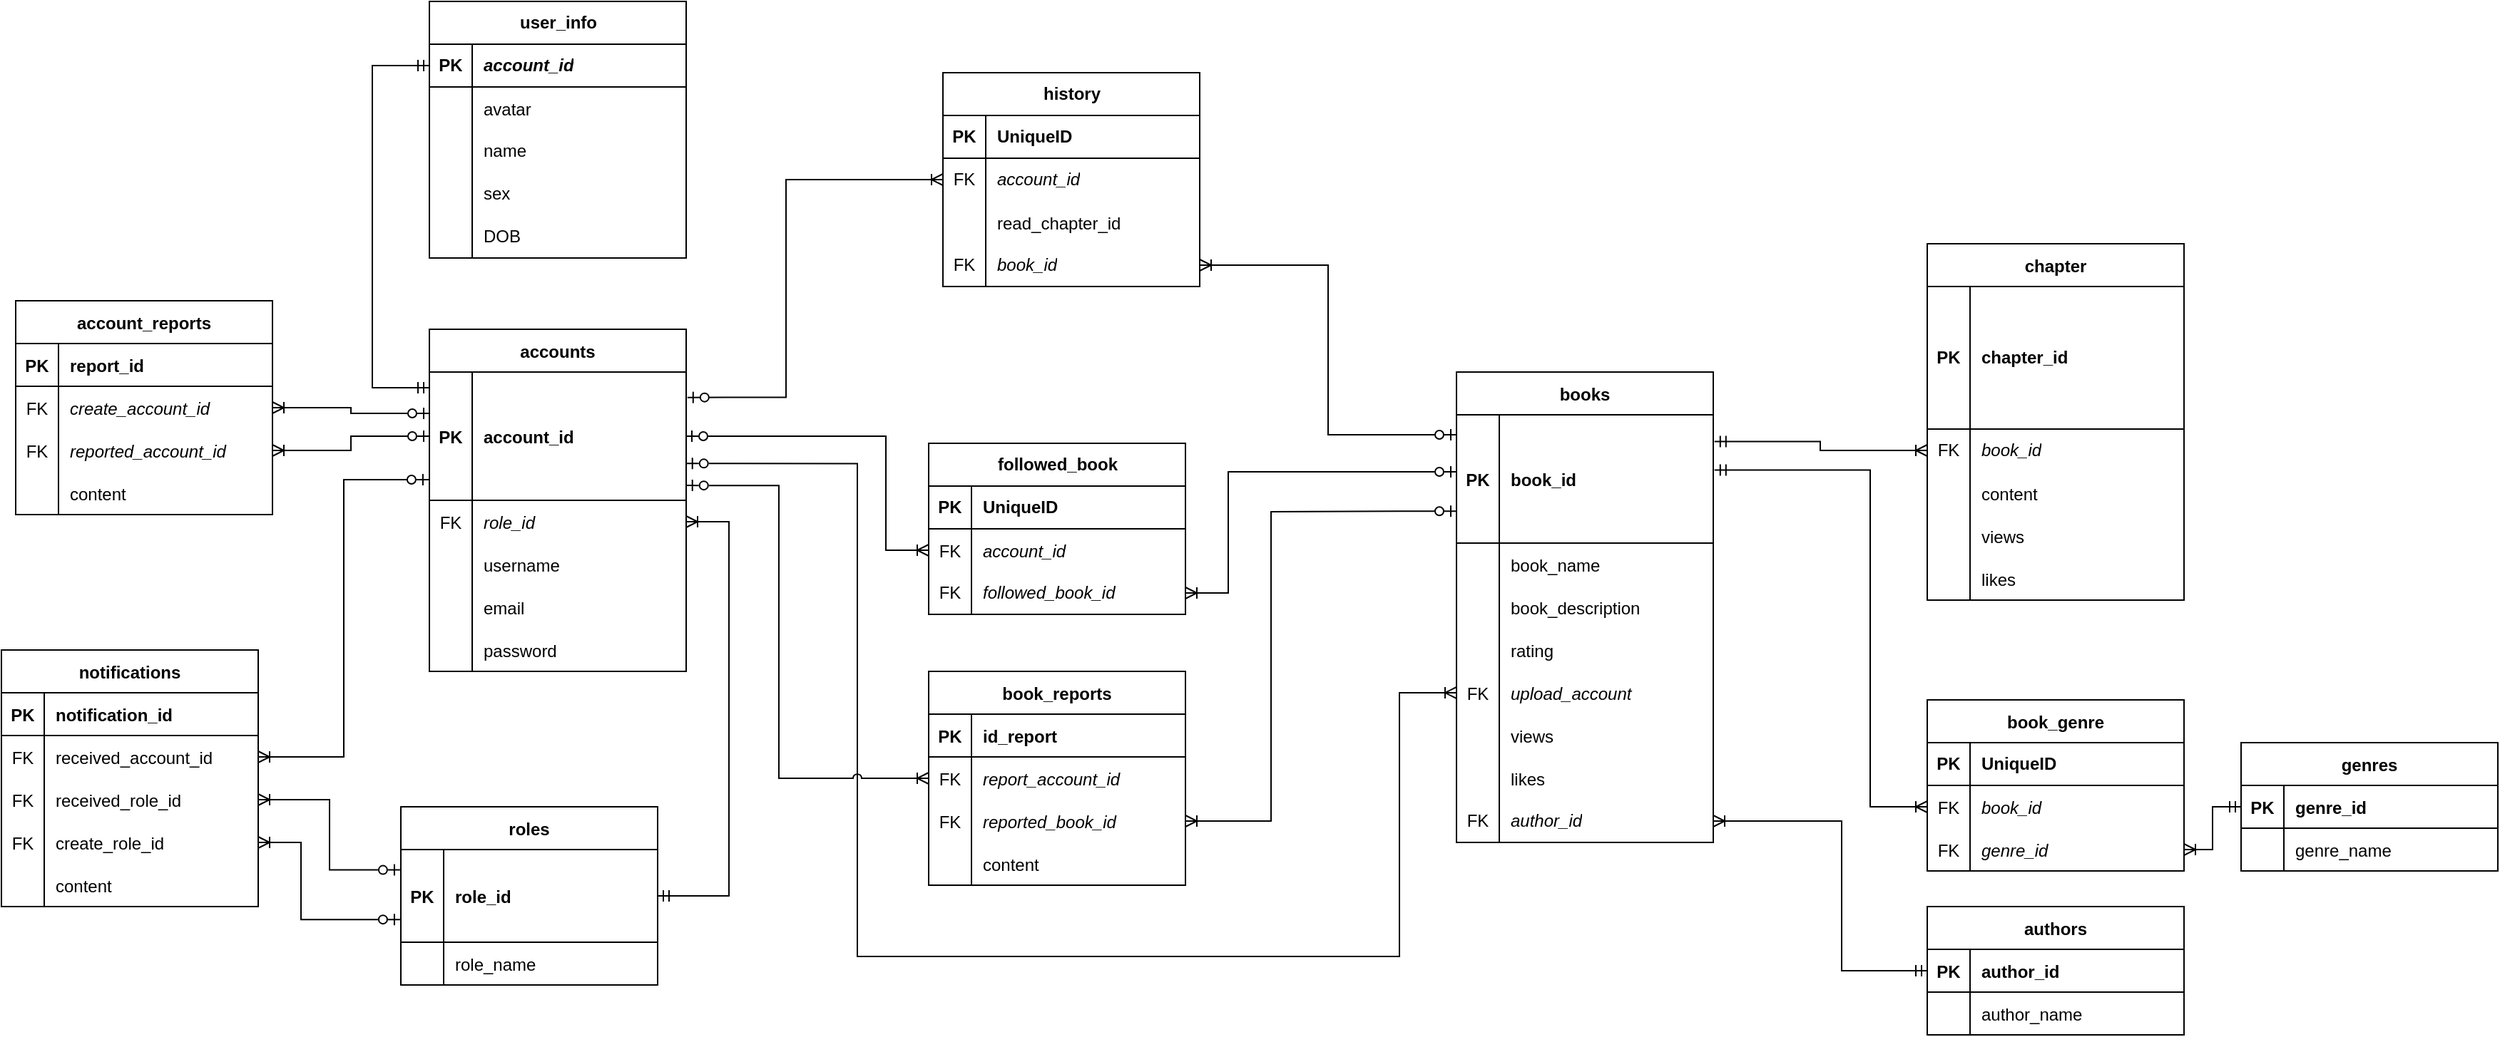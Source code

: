 <mxfile version="21.1.2" type="github">
  <diagram id="R2lEEEUBdFMjLlhIrx00" name="Page-1">
    <mxGraphModel dx="1689" dy="1623" grid="1" gridSize="10" guides="1" tooltips="1" connect="1" arrows="1" fold="1" page="1" pageScale="1" pageWidth="850" pageHeight="1100" math="0" shadow="0" extFonts="Permanent Marker^https://fonts.googleapis.com/css?family=Permanent+Marker">
      <root>
        <mxCell id="0" />
        <mxCell id="1" parent="0" />
        <mxCell id="GHKamP5YB_y3sNLGAk13-12" value="accounts" style="shape=table;startSize=30;container=1;collapsible=1;childLayout=tableLayout;fixedRows=1;rowLines=0;fontStyle=1;align=center;resizeLast=1;rounded=0;shadow=0;sketch=0;" parent="1" vertex="1">
          <mxGeometry x="90" y="170" width="180" height="240" as="geometry" />
        </mxCell>
        <mxCell id="GHKamP5YB_y3sNLGAk13-13" value="" style="shape=tableRow;horizontal=0;startSize=0;swimlaneHead=0;swimlaneBody=0;fillColor=none;collapsible=0;dropTarget=0;points=[[0,0.5],[1,0.5]];portConstraint=eastwest;top=0;left=0;right=0;bottom=1;rounded=0;shadow=0;sketch=0;" parent="GHKamP5YB_y3sNLGAk13-12" vertex="1">
          <mxGeometry y="30" width="180" height="90" as="geometry" />
        </mxCell>
        <mxCell id="GHKamP5YB_y3sNLGAk13-14" value="PK" style="shape=partialRectangle;connectable=0;fillColor=none;top=0;left=0;bottom=0;right=0;fontStyle=1;overflow=hidden;rounded=0;shadow=0;sketch=0;" parent="GHKamP5YB_y3sNLGAk13-13" vertex="1">
          <mxGeometry width="30" height="90" as="geometry">
            <mxRectangle width="30" height="90" as="alternateBounds" />
          </mxGeometry>
        </mxCell>
        <mxCell id="GHKamP5YB_y3sNLGAk13-15" value="account_id" style="shape=partialRectangle;connectable=0;fillColor=none;top=0;left=0;bottom=0;right=0;align=left;spacingLeft=6;fontStyle=1;overflow=hidden;rounded=0;shadow=0;sketch=0;" parent="GHKamP5YB_y3sNLGAk13-13" vertex="1">
          <mxGeometry x="30" width="150" height="90" as="geometry">
            <mxRectangle width="150" height="90" as="alternateBounds" />
          </mxGeometry>
        </mxCell>
        <mxCell id="GHKamP5YB_y3sNLGAk13-104" value="" style="shape=tableRow;horizontal=0;startSize=0;swimlaneHead=0;swimlaneBody=0;fillColor=none;collapsible=0;dropTarget=0;points=[[0,0.5],[1,0.5]];portConstraint=eastwest;top=0;left=0;right=0;bottom=0;rounded=0;shadow=0;sketch=0;" parent="GHKamP5YB_y3sNLGAk13-12" vertex="1">
          <mxGeometry y="120" width="180" height="30" as="geometry" />
        </mxCell>
        <mxCell id="GHKamP5YB_y3sNLGAk13-105" value="FK" style="shape=partialRectangle;connectable=0;fillColor=none;top=0;left=0;bottom=0;right=0;editable=1;overflow=hidden;rounded=0;shadow=0;sketch=0;fontStyle=0" parent="GHKamP5YB_y3sNLGAk13-104" vertex="1">
          <mxGeometry width="30" height="30" as="geometry">
            <mxRectangle width="30" height="30" as="alternateBounds" />
          </mxGeometry>
        </mxCell>
        <mxCell id="GHKamP5YB_y3sNLGAk13-106" value="role_id" style="shape=partialRectangle;connectable=0;fillColor=none;top=0;left=0;bottom=0;right=0;align=left;spacingLeft=6;overflow=hidden;rounded=0;shadow=0;sketch=0;fontStyle=2" parent="GHKamP5YB_y3sNLGAk13-104" vertex="1">
          <mxGeometry x="30" width="150" height="30" as="geometry">
            <mxRectangle width="150" height="30" as="alternateBounds" />
          </mxGeometry>
        </mxCell>
        <mxCell id="GHKamP5YB_y3sNLGAk13-16" value="" style="shape=tableRow;horizontal=0;startSize=0;swimlaneHead=0;swimlaneBody=0;fillColor=none;collapsible=0;dropTarget=0;points=[[0,0.5],[1,0.5]];portConstraint=eastwest;top=0;left=0;right=0;bottom=0;rounded=0;shadow=0;sketch=0;" parent="GHKamP5YB_y3sNLGAk13-12" vertex="1">
          <mxGeometry y="150" width="180" height="30" as="geometry" />
        </mxCell>
        <mxCell id="GHKamP5YB_y3sNLGAk13-17" value="" style="shape=partialRectangle;connectable=0;fillColor=none;top=0;left=0;bottom=0;right=0;editable=1;overflow=hidden;rounded=0;shadow=0;sketch=0;" parent="GHKamP5YB_y3sNLGAk13-16" vertex="1">
          <mxGeometry width="30" height="30" as="geometry">
            <mxRectangle width="30" height="30" as="alternateBounds" />
          </mxGeometry>
        </mxCell>
        <mxCell id="GHKamP5YB_y3sNLGAk13-18" value="username" style="shape=partialRectangle;connectable=0;fillColor=none;top=0;left=0;bottom=0;right=0;align=left;spacingLeft=6;overflow=hidden;rounded=0;shadow=0;sketch=0;" parent="GHKamP5YB_y3sNLGAk13-16" vertex="1">
          <mxGeometry x="30" width="150" height="30" as="geometry">
            <mxRectangle width="150" height="30" as="alternateBounds" />
          </mxGeometry>
        </mxCell>
        <mxCell id="GHKamP5YB_y3sNLGAk13-19" value="" style="shape=tableRow;horizontal=0;startSize=0;swimlaneHead=0;swimlaneBody=0;fillColor=none;collapsible=0;dropTarget=0;points=[[0,0.5],[1,0.5]];portConstraint=eastwest;top=0;left=0;right=0;bottom=0;rounded=0;shadow=0;sketch=0;" parent="GHKamP5YB_y3sNLGAk13-12" vertex="1">
          <mxGeometry y="180" width="180" height="30" as="geometry" />
        </mxCell>
        <mxCell id="GHKamP5YB_y3sNLGAk13-20" value="" style="shape=partialRectangle;connectable=0;fillColor=none;top=0;left=0;bottom=0;right=0;editable=1;overflow=hidden;rounded=0;shadow=0;sketch=0;" parent="GHKamP5YB_y3sNLGAk13-19" vertex="1">
          <mxGeometry width="30" height="30" as="geometry">
            <mxRectangle width="30" height="30" as="alternateBounds" />
          </mxGeometry>
        </mxCell>
        <mxCell id="GHKamP5YB_y3sNLGAk13-21" value="email" style="shape=partialRectangle;connectable=0;fillColor=none;top=0;left=0;bottom=0;right=0;align=left;spacingLeft=6;overflow=hidden;rounded=0;shadow=0;sketch=0;" parent="GHKamP5YB_y3sNLGAk13-19" vertex="1">
          <mxGeometry x="30" width="150" height="30" as="geometry">
            <mxRectangle width="150" height="30" as="alternateBounds" />
          </mxGeometry>
        </mxCell>
        <mxCell id="GHKamP5YB_y3sNLGAk13-22" value="" style="shape=tableRow;horizontal=0;startSize=0;swimlaneHead=0;swimlaneBody=0;fillColor=none;collapsible=0;dropTarget=0;points=[[0,0.5],[1,0.5]];portConstraint=eastwest;top=0;left=0;right=0;bottom=0;rounded=0;shadow=0;sketch=0;" parent="GHKamP5YB_y3sNLGAk13-12" vertex="1">
          <mxGeometry y="210" width="180" height="30" as="geometry" />
        </mxCell>
        <mxCell id="GHKamP5YB_y3sNLGAk13-23" value="" style="shape=partialRectangle;connectable=0;fillColor=none;top=0;left=0;bottom=0;right=0;editable=1;overflow=hidden;rounded=0;shadow=0;sketch=0;" parent="GHKamP5YB_y3sNLGAk13-22" vertex="1">
          <mxGeometry width="30" height="30" as="geometry">
            <mxRectangle width="30" height="30" as="alternateBounds" />
          </mxGeometry>
        </mxCell>
        <mxCell id="GHKamP5YB_y3sNLGAk13-24" value="password" style="shape=partialRectangle;connectable=0;fillColor=none;top=0;left=0;bottom=0;right=0;align=left;spacingLeft=6;overflow=hidden;rounded=0;shadow=0;sketch=0;" parent="GHKamP5YB_y3sNLGAk13-22" vertex="1">
          <mxGeometry x="30" width="150" height="30" as="geometry">
            <mxRectangle width="150" height="30" as="alternateBounds" />
          </mxGeometry>
        </mxCell>
        <mxCell id="GHKamP5YB_y3sNLGAk13-25" value="account_reports" style="shape=table;startSize=30;container=1;collapsible=1;childLayout=tableLayout;fixedRows=1;rowLines=0;fontStyle=1;align=center;resizeLast=1;rounded=0;shadow=0;sketch=0;" parent="1" vertex="1">
          <mxGeometry x="-200" y="150" width="180" height="150" as="geometry">
            <mxRectangle x="-200" y="150" width="140" height="30" as="alternateBounds" />
          </mxGeometry>
        </mxCell>
        <mxCell id="GHKamP5YB_y3sNLGAk13-26" value="" style="shape=tableRow;horizontal=0;startSize=0;swimlaneHead=0;swimlaneBody=0;fillColor=none;collapsible=0;dropTarget=0;points=[[0,0.5],[1,0.5]];portConstraint=eastwest;top=0;left=0;right=0;bottom=1;rounded=0;shadow=0;sketch=0;" parent="GHKamP5YB_y3sNLGAk13-25" vertex="1">
          <mxGeometry y="30" width="180" height="30" as="geometry" />
        </mxCell>
        <mxCell id="GHKamP5YB_y3sNLGAk13-27" value="PK" style="shape=partialRectangle;connectable=0;fillColor=none;top=0;left=0;bottom=0;right=0;fontStyle=1;overflow=hidden;rounded=0;shadow=0;sketch=0;" parent="GHKamP5YB_y3sNLGAk13-26" vertex="1">
          <mxGeometry width="30" height="30" as="geometry">
            <mxRectangle width="30" height="30" as="alternateBounds" />
          </mxGeometry>
        </mxCell>
        <mxCell id="GHKamP5YB_y3sNLGAk13-28" value="report_id" style="shape=partialRectangle;connectable=0;fillColor=none;top=0;left=0;bottom=0;right=0;align=left;spacingLeft=6;fontStyle=1;overflow=hidden;rounded=0;shadow=0;sketch=0;" parent="GHKamP5YB_y3sNLGAk13-26" vertex="1">
          <mxGeometry x="30" width="150" height="30" as="geometry">
            <mxRectangle width="150" height="30" as="alternateBounds" />
          </mxGeometry>
        </mxCell>
        <mxCell id="GHKamP5YB_y3sNLGAk13-29" value="" style="shape=tableRow;horizontal=0;startSize=0;swimlaneHead=0;swimlaneBody=0;fillColor=none;collapsible=0;dropTarget=0;points=[[0,0.5],[1,0.5]];portConstraint=eastwest;top=0;left=0;right=0;bottom=0;rounded=0;shadow=0;sketch=0;" parent="GHKamP5YB_y3sNLGAk13-25" vertex="1">
          <mxGeometry y="60" width="180" height="30" as="geometry" />
        </mxCell>
        <mxCell id="GHKamP5YB_y3sNLGAk13-30" value="FK" style="shape=partialRectangle;connectable=0;fillColor=none;top=0;left=0;bottom=0;right=0;editable=1;overflow=hidden;rounded=0;shadow=0;sketch=0;fontStyle=0" parent="GHKamP5YB_y3sNLGAk13-29" vertex="1">
          <mxGeometry width="30" height="30" as="geometry">
            <mxRectangle width="30" height="30" as="alternateBounds" />
          </mxGeometry>
        </mxCell>
        <mxCell id="GHKamP5YB_y3sNLGAk13-31" value="create_account_id" style="shape=partialRectangle;connectable=0;fillColor=none;top=0;left=0;bottom=0;right=0;align=left;spacingLeft=6;overflow=hidden;rounded=0;shadow=0;sketch=0;fontStyle=2" parent="GHKamP5YB_y3sNLGAk13-29" vertex="1">
          <mxGeometry x="30" width="150" height="30" as="geometry">
            <mxRectangle width="150" height="30" as="alternateBounds" />
          </mxGeometry>
        </mxCell>
        <mxCell id="GHKamP5YB_y3sNLGAk13-32" value="" style="shape=tableRow;horizontal=0;startSize=0;swimlaneHead=0;swimlaneBody=0;fillColor=none;collapsible=0;dropTarget=0;points=[[0,0.5],[1,0.5]];portConstraint=eastwest;top=0;left=0;right=0;bottom=0;rounded=0;shadow=0;sketch=0;" parent="GHKamP5YB_y3sNLGAk13-25" vertex="1">
          <mxGeometry y="90" width="180" height="30" as="geometry" />
        </mxCell>
        <mxCell id="GHKamP5YB_y3sNLGAk13-33" value="FK" style="shape=partialRectangle;connectable=0;fillColor=none;top=0;left=0;bottom=0;right=0;editable=1;overflow=hidden;rounded=0;shadow=0;sketch=0;fontStyle=0" parent="GHKamP5YB_y3sNLGAk13-32" vertex="1">
          <mxGeometry width="30" height="30" as="geometry">
            <mxRectangle width="30" height="30" as="alternateBounds" />
          </mxGeometry>
        </mxCell>
        <mxCell id="GHKamP5YB_y3sNLGAk13-34" value="reported_account_id" style="shape=partialRectangle;connectable=0;fillColor=none;top=0;left=0;bottom=0;right=0;align=left;spacingLeft=6;overflow=hidden;rounded=0;shadow=0;sketch=0;fontStyle=2" parent="GHKamP5YB_y3sNLGAk13-32" vertex="1">
          <mxGeometry x="30" width="150" height="30" as="geometry">
            <mxRectangle width="150" height="30" as="alternateBounds" />
          </mxGeometry>
        </mxCell>
        <mxCell id="GHKamP5YB_y3sNLGAk13-35" value="" style="shape=tableRow;horizontal=0;startSize=0;swimlaneHead=0;swimlaneBody=0;fillColor=none;collapsible=0;dropTarget=0;points=[[0,0.5],[1,0.5]];portConstraint=eastwest;top=0;left=0;right=0;bottom=0;rounded=0;shadow=0;sketch=0;" parent="GHKamP5YB_y3sNLGAk13-25" vertex="1">
          <mxGeometry y="120" width="180" height="30" as="geometry" />
        </mxCell>
        <mxCell id="GHKamP5YB_y3sNLGAk13-36" value="" style="shape=partialRectangle;connectable=0;fillColor=none;top=0;left=0;bottom=0;right=0;editable=1;overflow=hidden;rounded=0;shadow=0;sketch=0;" parent="GHKamP5YB_y3sNLGAk13-35" vertex="1">
          <mxGeometry width="30" height="30" as="geometry">
            <mxRectangle width="30" height="30" as="alternateBounds" />
          </mxGeometry>
        </mxCell>
        <mxCell id="GHKamP5YB_y3sNLGAk13-37" value="content" style="shape=partialRectangle;connectable=0;fillColor=none;top=0;left=0;bottom=0;right=0;align=left;spacingLeft=6;overflow=hidden;rounded=0;shadow=0;sketch=0;" parent="GHKamP5YB_y3sNLGAk13-35" vertex="1">
          <mxGeometry x="30" width="150" height="30" as="geometry">
            <mxRectangle width="150" height="30" as="alternateBounds" />
          </mxGeometry>
        </mxCell>
        <mxCell id="GHKamP5YB_y3sNLGAk13-51" value="books" style="shape=table;startSize=30;container=1;collapsible=1;childLayout=tableLayout;fixedRows=1;rowLines=0;fontStyle=1;align=center;resizeLast=1;rounded=0;shadow=0;sketch=0;" parent="1" vertex="1">
          <mxGeometry x="810" y="200" width="180" height="330" as="geometry" />
        </mxCell>
        <mxCell id="GHKamP5YB_y3sNLGAk13-52" value="" style="shape=tableRow;horizontal=0;startSize=0;swimlaneHead=0;swimlaneBody=0;fillColor=none;collapsible=0;dropTarget=0;points=[[0,0.5],[1,0.5]];portConstraint=eastwest;top=0;left=0;right=0;bottom=1;rounded=0;shadow=0;sketch=0;" parent="GHKamP5YB_y3sNLGAk13-51" vertex="1">
          <mxGeometry y="30" width="180" height="90" as="geometry" />
        </mxCell>
        <mxCell id="GHKamP5YB_y3sNLGAk13-53" value="PK" style="shape=partialRectangle;connectable=0;fillColor=none;top=0;left=0;bottom=0;right=0;fontStyle=1;overflow=hidden;rounded=0;shadow=0;sketch=0;" parent="GHKamP5YB_y3sNLGAk13-52" vertex="1">
          <mxGeometry width="30" height="90" as="geometry">
            <mxRectangle width="30" height="90" as="alternateBounds" />
          </mxGeometry>
        </mxCell>
        <mxCell id="GHKamP5YB_y3sNLGAk13-54" value="book_id" style="shape=partialRectangle;connectable=0;fillColor=none;top=0;left=0;bottom=0;right=0;align=left;spacingLeft=6;fontStyle=1;overflow=hidden;rounded=0;shadow=0;sketch=0;" parent="GHKamP5YB_y3sNLGAk13-52" vertex="1">
          <mxGeometry x="30" width="150" height="90" as="geometry">
            <mxRectangle width="150" height="90" as="alternateBounds" />
          </mxGeometry>
        </mxCell>
        <mxCell id="GHKamP5YB_y3sNLGAk13-81" value="" style="shape=tableRow;horizontal=0;startSize=0;swimlaneHead=0;swimlaneBody=0;fillColor=none;collapsible=0;dropTarget=0;points=[[0,0.5],[1,0.5]];portConstraint=eastwest;top=0;left=0;right=0;bottom=0;rounded=0;shadow=0;sketch=0;" parent="GHKamP5YB_y3sNLGAk13-51" vertex="1">
          <mxGeometry y="120" width="180" height="30" as="geometry" />
        </mxCell>
        <mxCell id="GHKamP5YB_y3sNLGAk13-82" value="" style="shape=partialRectangle;connectable=0;fillColor=none;top=0;left=0;bottom=0;right=0;editable=1;overflow=hidden;rounded=0;shadow=0;sketch=0;" parent="GHKamP5YB_y3sNLGAk13-81" vertex="1">
          <mxGeometry width="30" height="30" as="geometry">
            <mxRectangle width="30" height="30" as="alternateBounds" />
          </mxGeometry>
        </mxCell>
        <mxCell id="GHKamP5YB_y3sNLGAk13-83" value="book_name" style="shape=partialRectangle;connectable=0;fillColor=none;top=0;left=0;bottom=0;right=0;align=left;spacingLeft=6;overflow=hidden;rounded=0;shadow=0;sketch=0;" parent="GHKamP5YB_y3sNLGAk13-81" vertex="1">
          <mxGeometry x="30" width="150" height="30" as="geometry">
            <mxRectangle width="150" height="30" as="alternateBounds" />
          </mxGeometry>
        </mxCell>
        <mxCell id="GHKamP5YB_y3sNLGAk13-84" value="" style="shape=tableRow;horizontal=0;startSize=0;swimlaneHead=0;swimlaneBody=0;fillColor=none;collapsible=0;dropTarget=0;points=[[0,0.5],[1,0.5]];portConstraint=eastwest;top=0;left=0;right=0;bottom=0;rounded=0;shadow=0;sketch=0;" parent="GHKamP5YB_y3sNLGAk13-51" vertex="1">
          <mxGeometry y="150" width="180" height="30" as="geometry" />
        </mxCell>
        <mxCell id="GHKamP5YB_y3sNLGAk13-85" value="" style="shape=partialRectangle;connectable=0;fillColor=none;top=0;left=0;bottom=0;right=0;editable=1;overflow=hidden;rounded=0;shadow=0;sketch=0;" parent="GHKamP5YB_y3sNLGAk13-84" vertex="1">
          <mxGeometry width="30" height="30" as="geometry">
            <mxRectangle width="30" height="30" as="alternateBounds" />
          </mxGeometry>
        </mxCell>
        <mxCell id="GHKamP5YB_y3sNLGAk13-86" value="book_description" style="shape=partialRectangle;connectable=0;fillColor=none;top=0;left=0;bottom=0;right=0;align=left;spacingLeft=6;overflow=hidden;rounded=0;shadow=0;sketch=0;" parent="GHKamP5YB_y3sNLGAk13-84" vertex="1">
          <mxGeometry x="30" width="150" height="30" as="geometry">
            <mxRectangle width="150" height="30" as="alternateBounds" />
          </mxGeometry>
        </mxCell>
        <mxCell id="GHKamP5YB_y3sNLGAk13-119" value="" style="shape=tableRow;horizontal=0;startSize=0;swimlaneHead=0;swimlaneBody=0;fillColor=none;collapsible=0;dropTarget=0;points=[[0,0.5],[1,0.5]];portConstraint=eastwest;top=0;left=0;right=0;bottom=0;rounded=0;shadow=0;sketch=0;" parent="GHKamP5YB_y3sNLGAk13-51" vertex="1">
          <mxGeometry y="180" width="180" height="30" as="geometry" />
        </mxCell>
        <mxCell id="GHKamP5YB_y3sNLGAk13-120" value="" style="shape=partialRectangle;connectable=0;fillColor=none;top=0;left=0;bottom=0;right=0;editable=1;overflow=hidden;rounded=0;shadow=0;sketch=0;" parent="GHKamP5YB_y3sNLGAk13-119" vertex="1">
          <mxGeometry width="30" height="30" as="geometry">
            <mxRectangle width="30" height="30" as="alternateBounds" />
          </mxGeometry>
        </mxCell>
        <mxCell id="GHKamP5YB_y3sNLGAk13-121" value="rating" style="shape=partialRectangle;connectable=0;fillColor=none;top=0;left=0;bottom=0;right=0;align=left;spacingLeft=6;overflow=hidden;rounded=0;shadow=0;sketch=0;" parent="GHKamP5YB_y3sNLGAk13-119" vertex="1">
          <mxGeometry x="30" width="150" height="30" as="geometry">
            <mxRectangle width="150" height="30" as="alternateBounds" />
          </mxGeometry>
        </mxCell>
        <mxCell id="GHKamP5YB_y3sNLGAk13-169" value="" style="shape=tableRow;horizontal=0;startSize=0;swimlaneHead=0;swimlaneBody=0;fillColor=none;collapsible=0;dropTarget=0;points=[[0,0.5],[1,0.5]];portConstraint=eastwest;top=0;left=0;right=0;bottom=0;rounded=0;shadow=0;sketch=0;strokeColor=default;" parent="GHKamP5YB_y3sNLGAk13-51" vertex="1">
          <mxGeometry y="210" width="180" height="30" as="geometry" />
        </mxCell>
        <mxCell id="GHKamP5YB_y3sNLGAk13-170" value="FK" style="shape=partialRectangle;connectable=0;fillColor=none;top=0;left=0;bottom=0;right=0;editable=1;overflow=hidden;rounded=0;shadow=0;sketch=0;strokeColor=default;fontStyle=0" parent="GHKamP5YB_y3sNLGAk13-169" vertex="1">
          <mxGeometry width="30" height="30" as="geometry">
            <mxRectangle width="30" height="30" as="alternateBounds" />
          </mxGeometry>
        </mxCell>
        <mxCell id="GHKamP5YB_y3sNLGAk13-171" value="upload_account" style="shape=partialRectangle;connectable=0;fillColor=none;top=0;left=0;bottom=0;right=0;align=left;spacingLeft=6;overflow=hidden;rounded=0;shadow=0;sketch=0;strokeColor=default;fontStyle=2" parent="GHKamP5YB_y3sNLGAk13-169" vertex="1">
          <mxGeometry x="30" width="150" height="30" as="geometry">
            <mxRectangle width="150" height="30" as="alternateBounds" />
          </mxGeometry>
        </mxCell>
        <mxCell id="GHKamP5YB_y3sNLGAk13-116" value="" style="shape=tableRow;horizontal=0;startSize=0;swimlaneHead=0;swimlaneBody=0;fillColor=none;collapsible=0;dropTarget=0;points=[[0,0.5],[1,0.5]];portConstraint=eastwest;top=0;left=0;right=0;bottom=0;rounded=0;shadow=0;sketch=0;" parent="GHKamP5YB_y3sNLGAk13-51" vertex="1">
          <mxGeometry y="240" width="180" height="30" as="geometry" />
        </mxCell>
        <mxCell id="GHKamP5YB_y3sNLGAk13-117" value="" style="shape=partialRectangle;connectable=0;fillColor=none;top=0;left=0;bottom=0;right=0;editable=1;overflow=hidden;rounded=0;shadow=0;sketch=0;" parent="GHKamP5YB_y3sNLGAk13-116" vertex="1">
          <mxGeometry width="30" height="30" as="geometry">
            <mxRectangle width="30" height="30" as="alternateBounds" />
          </mxGeometry>
        </mxCell>
        <mxCell id="GHKamP5YB_y3sNLGAk13-118" value="views" style="shape=partialRectangle;connectable=0;fillColor=none;top=0;left=0;bottom=0;right=0;align=left;spacingLeft=6;overflow=hidden;rounded=0;shadow=0;sketch=0;" parent="GHKamP5YB_y3sNLGAk13-116" vertex="1">
          <mxGeometry x="30" width="150" height="30" as="geometry">
            <mxRectangle width="150" height="30" as="alternateBounds" />
          </mxGeometry>
        </mxCell>
        <mxCell id="GHKamP5YB_y3sNLGAk13-112" value="" style="shape=tableRow;horizontal=0;startSize=0;swimlaneHead=0;swimlaneBody=0;fillColor=none;collapsible=0;dropTarget=0;points=[[0,0.5],[1,0.5]];portConstraint=eastwest;top=0;left=0;right=0;bottom=0;rounded=0;shadow=0;sketch=0;" parent="GHKamP5YB_y3sNLGAk13-51" vertex="1">
          <mxGeometry y="270" width="180" height="30" as="geometry" />
        </mxCell>
        <mxCell id="GHKamP5YB_y3sNLGAk13-113" value="" style="shape=partialRectangle;connectable=0;fillColor=none;top=0;left=0;bottom=0;right=0;editable=1;overflow=hidden;rounded=0;shadow=0;sketch=0;" parent="GHKamP5YB_y3sNLGAk13-112" vertex="1">
          <mxGeometry width="30" height="30" as="geometry">
            <mxRectangle width="30" height="30" as="alternateBounds" />
          </mxGeometry>
        </mxCell>
        <mxCell id="GHKamP5YB_y3sNLGAk13-114" value="likes" style="shape=partialRectangle;connectable=0;fillColor=none;top=0;left=0;bottom=0;right=0;align=left;spacingLeft=6;overflow=hidden;rounded=0;shadow=0;sketch=0;" parent="GHKamP5YB_y3sNLGAk13-112" vertex="1">
          <mxGeometry x="30" width="150" height="30" as="geometry">
            <mxRectangle width="150" height="30" as="alternateBounds" />
          </mxGeometry>
        </mxCell>
        <mxCell id="H1heseHU0oDnGUnRX-2n-2" value="" style="shape=tableRow;horizontal=0;startSize=0;swimlaneHead=0;swimlaneBody=0;fillColor=none;collapsible=0;dropTarget=0;points=[[0,0.5],[1,0.5]];portConstraint=eastwest;top=0;left=0;right=0;bottom=0;" parent="GHKamP5YB_y3sNLGAk13-51" vertex="1">
          <mxGeometry y="300" width="180" height="30" as="geometry" />
        </mxCell>
        <mxCell id="H1heseHU0oDnGUnRX-2n-3" value="FK" style="shape=partialRectangle;connectable=0;fillColor=none;top=0;left=0;bottom=0;right=0;fontStyle=0;overflow=hidden;whiteSpace=wrap;html=1;" parent="H1heseHU0oDnGUnRX-2n-2" vertex="1">
          <mxGeometry width="30" height="30" as="geometry">
            <mxRectangle width="30" height="30" as="alternateBounds" />
          </mxGeometry>
        </mxCell>
        <mxCell id="H1heseHU0oDnGUnRX-2n-4" value="&lt;i&gt;author_id&lt;/i&gt;" style="shape=partialRectangle;connectable=0;fillColor=none;top=0;left=0;bottom=0;right=0;align=left;spacingLeft=6;fontStyle=0;overflow=hidden;whiteSpace=wrap;html=1;" parent="H1heseHU0oDnGUnRX-2n-2" vertex="1">
          <mxGeometry x="30" width="150" height="30" as="geometry">
            <mxRectangle width="150" height="30" as="alternateBounds" />
          </mxGeometry>
        </mxCell>
        <mxCell id="GHKamP5YB_y3sNLGAk13-64" value="notifications" style="shape=table;startSize=30;container=1;collapsible=1;childLayout=tableLayout;fixedRows=1;rowLines=0;fontStyle=1;align=center;resizeLast=1;rounded=0;shadow=0;sketch=0;" parent="1" vertex="1">
          <mxGeometry x="-210" y="395" width="180" height="180" as="geometry" />
        </mxCell>
        <mxCell id="GHKamP5YB_y3sNLGAk13-65" value="" style="shape=tableRow;horizontal=0;startSize=0;swimlaneHead=0;swimlaneBody=0;fillColor=none;collapsible=0;dropTarget=0;points=[[0,0.5],[1,0.5]];portConstraint=eastwest;top=0;left=0;right=0;bottom=1;rounded=0;shadow=0;sketch=0;" parent="GHKamP5YB_y3sNLGAk13-64" vertex="1">
          <mxGeometry y="30" width="180" height="30" as="geometry" />
        </mxCell>
        <mxCell id="GHKamP5YB_y3sNLGAk13-66" value="PK" style="shape=partialRectangle;connectable=0;fillColor=none;top=0;left=0;bottom=0;right=0;fontStyle=1;overflow=hidden;rounded=0;shadow=0;sketch=0;" parent="GHKamP5YB_y3sNLGAk13-65" vertex="1">
          <mxGeometry width="30" height="30" as="geometry">
            <mxRectangle width="30" height="30" as="alternateBounds" />
          </mxGeometry>
        </mxCell>
        <mxCell id="GHKamP5YB_y3sNLGAk13-67" value="notification_id" style="shape=partialRectangle;connectable=0;fillColor=none;top=0;left=0;bottom=0;right=0;align=left;spacingLeft=6;fontStyle=1;overflow=hidden;rounded=0;shadow=0;sketch=0;" parent="GHKamP5YB_y3sNLGAk13-65" vertex="1">
          <mxGeometry x="30" width="150" height="30" as="geometry">
            <mxRectangle width="150" height="30" as="alternateBounds" />
          </mxGeometry>
        </mxCell>
        <mxCell id="GHKamP5YB_y3sNLGAk13-184" value="" style="shape=tableRow;horizontal=0;startSize=0;swimlaneHead=0;swimlaneBody=0;fillColor=none;collapsible=0;dropTarget=0;points=[[0,0.5],[1,0.5]];portConstraint=eastwest;top=0;left=0;right=0;bottom=0;rounded=0;shadow=0;sketch=0;strokeColor=default;" parent="GHKamP5YB_y3sNLGAk13-64" vertex="1">
          <mxGeometry y="60" width="180" height="30" as="geometry" />
        </mxCell>
        <mxCell id="GHKamP5YB_y3sNLGAk13-185" value="FK" style="shape=partialRectangle;connectable=0;fillColor=none;top=0;left=0;bottom=0;right=0;editable=1;overflow=hidden;rounded=0;shadow=0;sketch=0;strokeColor=default;fontStyle=0" parent="GHKamP5YB_y3sNLGAk13-184" vertex="1">
          <mxGeometry width="30" height="30" as="geometry">
            <mxRectangle width="30" height="30" as="alternateBounds" />
          </mxGeometry>
        </mxCell>
        <mxCell id="GHKamP5YB_y3sNLGAk13-186" value="received_account_id" style="shape=partialRectangle;connectable=0;fillColor=none;top=0;left=0;bottom=0;right=0;align=left;spacingLeft=6;overflow=hidden;rounded=0;shadow=0;sketch=0;strokeColor=default;" parent="GHKamP5YB_y3sNLGAk13-184" vertex="1">
          <mxGeometry x="30" width="150" height="30" as="geometry">
            <mxRectangle width="150" height="30" as="alternateBounds" />
          </mxGeometry>
        </mxCell>
        <mxCell id="GHKamP5YB_y3sNLGAk13-188" value="" style="shape=tableRow;horizontal=0;startSize=0;swimlaneHead=0;swimlaneBody=0;fillColor=none;collapsible=0;dropTarget=0;points=[[0,0.5],[1,0.5]];portConstraint=eastwest;top=0;left=0;right=0;bottom=0;rounded=0;shadow=0;sketch=0;strokeColor=default;" parent="GHKamP5YB_y3sNLGAk13-64" vertex="1">
          <mxGeometry y="90" width="180" height="30" as="geometry" />
        </mxCell>
        <mxCell id="GHKamP5YB_y3sNLGAk13-189" value="FK" style="shape=partialRectangle;connectable=0;fillColor=none;top=0;left=0;bottom=0;right=0;editable=1;overflow=hidden;rounded=0;shadow=0;sketch=0;strokeColor=default;fontStyle=0" parent="GHKamP5YB_y3sNLGAk13-188" vertex="1">
          <mxGeometry width="30" height="30" as="geometry">
            <mxRectangle width="30" height="30" as="alternateBounds" />
          </mxGeometry>
        </mxCell>
        <mxCell id="GHKamP5YB_y3sNLGAk13-190" value="received_role_id" style="shape=partialRectangle;connectable=0;fillColor=none;top=0;left=0;bottom=0;right=0;align=left;spacingLeft=6;overflow=hidden;rounded=0;shadow=0;sketch=0;strokeColor=default;" parent="GHKamP5YB_y3sNLGAk13-188" vertex="1">
          <mxGeometry x="30" width="150" height="30" as="geometry">
            <mxRectangle width="150" height="30" as="alternateBounds" />
          </mxGeometry>
        </mxCell>
        <mxCell id="GHKamP5YB_y3sNLGAk13-180" value="" style="shape=tableRow;horizontal=0;startSize=0;swimlaneHead=0;swimlaneBody=0;fillColor=none;collapsible=0;dropTarget=0;points=[[0,0.5],[1,0.5]];portConstraint=eastwest;top=0;left=0;right=0;bottom=0;rounded=0;shadow=0;sketch=0;strokeColor=default;" parent="GHKamP5YB_y3sNLGAk13-64" vertex="1">
          <mxGeometry y="120" width="180" height="30" as="geometry" />
        </mxCell>
        <mxCell id="GHKamP5YB_y3sNLGAk13-181" value="FK" style="shape=partialRectangle;connectable=0;fillColor=none;top=0;left=0;bottom=0;right=0;editable=1;overflow=hidden;rounded=0;shadow=0;sketch=0;strokeColor=default;fontStyle=0" parent="GHKamP5YB_y3sNLGAk13-180" vertex="1">
          <mxGeometry width="30" height="30" as="geometry">
            <mxRectangle width="30" height="30" as="alternateBounds" />
          </mxGeometry>
        </mxCell>
        <mxCell id="GHKamP5YB_y3sNLGAk13-182" value="create_role_id" style="shape=partialRectangle;connectable=0;fillColor=none;top=0;left=0;bottom=0;right=0;align=left;spacingLeft=6;overflow=hidden;rounded=0;shadow=0;sketch=0;strokeColor=default;" parent="GHKamP5YB_y3sNLGAk13-180" vertex="1">
          <mxGeometry x="30" width="150" height="30" as="geometry">
            <mxRectangle width="150" height="30" as="alternateBounds" />
          </mxGeometry>
        </mxCell>
        <mxCell id="GHKamP5YB_y3sNLGAk13-68" value="" style="shape=tableRow;horizontal=0;startSize=0;swimlaneHead=0;swimlaneBody=0;fillColor=none;collapsible=0;dropTarget=0;points=[[0,0.5],[1,0.5]];portConstraint=eastwest;top=0;left=0;right=0;bottom=0;rounded=0;shadow=0;sketch=0;" parent="GHKamP5YB_y3sNLGAk13-64" vertex="1">
          <mxGeometry y="150" width="180" height="30" as="geometry" />
        </mxCell>
        <mxCell id="GHKamP5YB_y3sNLGAk13-69" value="" style="shape=partialRectangle;connectable=0;fillColor=none;top=0;left=0;bottom=0;right=0;editable=1;overflow=hidden;rounded=0;shadow=0;sketch=0;" parent="GHKamP5YB_y3sNLGAk13-68" vertex="1">
          <mxGeometry width="30" height="30" as="geometry">
            <mxRectangle width="30" height="30" as="alternateBounds" />
          </mxGeometry>
        </mxCell>
        <mxCell id="GHKamP5YB_y3sNLGAk13-70" value="content" style="shape=partialRectangle;connectable=0;fillColor=none;top=0;left=0;bottom=0;right=0;align=left;spacingLeft=6;overflow=hidden;rounded=0;shadow=0;sketch=0;" parent="GHKamP5YB_y3sNLGAk13-68" vertex="1">
          <mxGeometry x="30" width="150" height="30" as="geometry">
            <mxRectangle width="150" height="30" as="alternateBounds" />
          </mxGeometry>
        </mxCell>
        <mxCell id="GHKamP5YB_y3sNLGAk13-77" value="roles" style="shape=table;startSize=30;container=1;collapsible=1;childLayout=tableLayout;fixedRows=1;rowLines=0;fontStyle=1;align=center;resizeLast=1;rounded=0;shadow=0;sketch=0;" parent="1" vertex="1">
          <mxGeometry x="70" y="505" width="180" height="125" as="geometry" />
        </mxCell>
        <mxCell id="GHKamP5YB_y3sNLGAk13-78" value="" style="shape=tableRow;horizontal=0;startSize=0;swimlaneHead=0;swimlaneBody=0;fillColor=none;collapsible=0;dropTarget=0;points=[[0,0.5],[1,0.5]];portConstraint=eastwest;top=0;left=0;right=0;bottom=1;rounded=0;shadow=0;sketch=0;" parent="GHKamP5YB_y3sNLGAk13-77" vertex="1">
          <mxGeometry y="30" width="180" height="65" as="geometry" />
        </mxCell>
        <mxCell id="GHKamP5YB_y3sNLGAk13-79" value="PK" style="shape=partialRectangle;connectable=0;fillColor=none;top=0;left=0;bottom=0;right=0;fontStyle=1;overflow=hidden;rounded=0;shadow=0;sketch=0;" parent="GHKamP5YB_y3sNLGAk13-78" vertex="1">
          <mxGeometry width="30" height="65" as="geometry">
            <mxRectangle width="30" height="65" as="alternateBounds" />
          </mxGeometry>
        </mxCell>
        <mxCell id="GHKamP5YB_y3sNLGAk13-80" value="role_id" style="shape=partialRectangle;connectable=0;fillColor=none;top=0;left=0;bottom=0;right=0;align=left;spacingLeft=6;fontStyle=1;overflow=hidden;rounded=0;shadow=0;sketch=0;" parent="GHKamP5YB_y3sNLGAk13-78" vertex="1">
          <mxGeometry x="30" width="150" height="65" as="geometry">
            <mxRectangle width="150" height="65" as="alternateBounds" />
          </mxGeometry>
        </mxCell>
        <mxCell id="GHKamP5YB_y3sNLGAk13-58" value="" style="shape=tableRow;horizontal=0;startSize=0;swimlaneHead=0;swimlaneBody=0;fillColor=none;collapsible=0;dropTarget=0;points=[[0,0.5],[1,0.5]];portConstraint=eastwest;top=0;left=0;right=0;bottom=0;rounded=0;shadow=0;sketch=0;" parent="GHKamP5YB_y3sNLGAk13-77" vertex="1">
          <mxGeometry y="95" width="180" height="30" as="geometry" />
        </mxCell>
        <mxCell id="GHKamP5YB_y3sNLGAk13-59" value="" style="shape=partialRectangle;connectable=0;fillColor=none;top=0;left=0;bottom=0;right=0;editable=1;overflow=hidden;rounded=0;shadow=0;sketch=0;" parent="GHKamP5YB_y3sNLGAk13-58" vertex="1">
          <mxGeometry width="30" height="30" as="geometry">
            <mxRectangle width="30" height="30" as="alternateBounds" />
          </mxGeometry>
        </mxCell>
        <mxCell id="GHKamP5YB_y3sNLGAk13-60" value="role_name" style="shape=partialRectangle;connectable=0;fillColor=none;top=0;left=0;bottom=0;right=0;align=left;spacingLeft=6;overflow=hidden;rounded=0;shadow=0;sketch=0;" parent="GHKamP5YB_y3sNLGAk13-58" vertex="1">
          <mxGeometry x="30" width="150" height="30" as="geometry">
            <mxRectangle width="150" height="30" as="alternateBounds" />
          </mxGeometry>
        </mxCell>
        <mxCell id="GHKamP5YB_y3sNLGAk13-122" value="chapter" style="shape=table;startSize=30;container=1;collapsible=1;childLayout=tableLayout;fixedRows=1;rowLines=0;fontStyle=1;align=center;resizeLast=1;rounded=0;shadow=0;sketch=0;" parent="1" vertex="1">
          <mxGeometry x="1140" y="110" width="180" height="250" as="geometry" />
        </mxCell>
        <mxCell id="tgJvF_QhgsbaTreqcfn3-6" value="" style="shape=tableRow;horizontal=0;startSize=0;swimlaneHead=0;swimlaneBody=0;fillColor=none;collapsible=0;dropTarget=0;points=[[0,0.5],[1,0.5]];portConstraint=eastwest;top=0;left=0;right=0;bottom=1;" parent="GHKamP5YB_y3sNLGAk13-122" vertex="1">
          <mxGeometry y="30" width="180" height="100" as="geometry" />
        </mxCell>
        <mxCell id="tgJvF_QhgsbaTreqcfn3-7" value="PK" style="shape=partialRectangle;connectable=0;fillColor=none;top=0;left=0;bottom=0;right=0;fontStyle=1;overflow=hidden;whiteSpace=wrap;html=1;" parent="tgJvF_QhgsbaTreqcfn3-6" vertex="1">
          <mxGeometry width="30" height="100" as="geometry">
            <mxRectangle width="30" height="100" as="alternateBounds" />
          </mxGeometry>
        </mxCell>
        <mxCell id="tgJvF_QhgsbaTreqcfn3-8" value="chapter_id" style="shape=partialRectangle;connectable=0;fillColor=none;top=0;left=0;bottom=0;right=0;align=left;spacingLeft=6;fontStyle=1;overflow=hidden;whiteSpace=wrap;html=1;" parent="tgJvF_QhgsbaTreqcfn3-6" vertex="1">
          <mxGeometry x="30" width="150" height="100" as="geometry">
            <mxRectangle width="150" height="100" as="alternateBounds" />
          </mxGeometry>
        </mxCell>
        <mxCell id="tgJvF_QhgsbaTreqcfn3-10" value="" style="shape=tableRow;horizontal=0;startSize=0;swimlaneHead=0;swimlaneBody=0;fillColor=none;collapsible=0;dropTarget=0;points=[[0,0.5],[1,0.5]];portConstraint=eastwest;top=0;left=0;right=0;bottom=0;" parent="GHKamP5YB_y3sNLGAk13-122" vertex="1">
          <mxGeometry y="130" width="180" height="30" as="geometry" />
        </mxCell>
        <mxCell id="tgJvF_QhgsbaTreqcfn3-11" value="FK" style="shape=partialRectangle;connectable=0;fillColor=none;top=0;left=0;bottom=0;right=0;fontStyle=0;overflow=hidden;whiteSpace=wrap;html=1;" parent="tgJvF_QhgsbaTreqcfn3-10" vertex="1">
          <mxGeometry width="30" height="30" as="geometry">
            <mxRectangle width="30" height="30" as="alternateBounds" />
          </mxGeometry>
        </mxCell>
        <mxCell id="tgJvF_QhgsbaTreqcfn3-12" value="&lt;i&gt;book_id&lt;/i&gt;" style="shape=partialRectangle;connectable=0;fillColor=none;top=0;left=0;bottom=0;right=0;align=left;spacingLeft=6;fontStyle=0;overflow=hidden;whiteSpace=wrap;html=1;" parent="tgJvF_QhgsbaTreqcfn3-10" vertex="1">
          <mxGeometry x="30" width="150" height="30" as="geometry">
            <mxRectangle width="150" height="30" as="alternateBounds" />
          </mxGeometry>
        </mxCell>
        <mxCell id="tgJvF_QhgsbaTreqcfn3-2" value="" style="shape=tableRow;horizontal=0;startSize=0;swimlaneHead=0;swimlaneBody=0;fillColor=none;collapsible=0;dropTarget=0;points=[[0,0.5],[1,0.5]];portConstraint=eastwest;top=0;left=0;right=0;bottom=0;" parent="GHKamP5YB_y3sNLGAk13-122" vertex="1">
          <mxGeometry y="160" width="180" height="30" as="geometry" />
        </mxCell>
        <mxCell id="tgJvF_QhgsbaTreqcfn3-3" value="" style="shape=partialRectangle;connectable=0;fillColor=none;top=0;left=0;bottom=0;right=0;editable=1;overflow=hidden;" parent="tgJvF_QhgsbaTreqcfn3-2" vertex="1">
          <mxGeometry width="30" height="30" as="geometry">
            <mxRectangle width="30" height="30" as="alternateBounds" />
          </mxGeometry>
        </mxCell>
        <mxCell id="tgJvF_QhgsbaTreqcfn3-4" value="content" style="shape=partialRectangle;connectable=0;fillColor=none;top=0;left=0;bottom=0;right=0;align=left;spacingLeft=6;overflow=hidden;" parent="tgJvF_QhgsbaTreqcfn3-2" vertex="1">
          <mxGeometry x="30" width="150" height="30" as="geometry">
            <mxRectangle width="150" height="30" as="alternateBounds" />
          </mxGeometry>
        </mxCell>
        <mxCell id="GHKamP5YB_y3sNLGAk13-45" value="" style="shape=tableRow;horizontal=0;startSize=0;swimlaneHead=0;swimlaneBody=0;fillColor=none;collapsible=0;dropTarget=0;points=[[0,0.5],[1,0.5]];portConstraint=eastwest;top=0;left=0;right=0;bottom=0;rounded=0;shadow=0;sketch=0;" parent="GHKamP5YB_y3sNLGAk13-122" vertex="1">
          <mxGeometry y="190" width="180" height="30" as="geometry" />
        </mxCell>
        <mxCell id="GHKamP5YB_y3sNLGAk13-46" value="" style="shape=partialRectangle;connectable=0;fillColor=none;top=0;left=0;bottom=0;right=0;editable=1;overflow=hidden;rounded=0;shadow=0;sketch=0;" parent="GHKamP5YB_y3sNLGAk13-45" vertex="1">
          <mxGeometry width="30" height="30" as="geometry">
            <mxRectangle width="30" height="30" as="alternateBounds" />
          </mxGeometry>
        </mxCell>
        <mxCell id="GHKamP5YB_y3sNLGAk13-47" value="views" style="shape=partialRectangle;connectable=0;fillColor=none;top=0;left=0;bottom=0;right=0;align=left;spacingLeft=6;overflow=hidden;rounded=0;shadow=0;sketch=0;" parent="GHKamP5YB_y3sNLGAk13-45" vertex="1">
          <mxGeometry x="30" width="150" height="30" as="geometry">
            <mxRectangle width="150" height="30" as="alternateBounds" />
          </mxGeometry>
        </mxCell>
        <mxCell id="GHKamP5YB_y3sNLGAk13-42" value="" style="shape=tableRow;horizontal=0;startSize=0;swimlaneHead=0;swimlaneBody=0;fillColor=none;collapsible=0;dropTarget=0;points=[[0,0.5],[1,0.5]];portConstraint=eastwest;top=0;left=0;right=0;bottom=0;rounded=0;shadow=0;sketch=0;" parent="GHKamP5YB_y3sNLGAk13-122" vertex="1">
          <mxGeometry y="220" width="180" height="30" as="geometry" />
        </mxCell>
        <mxCell id="GHKamP5YB_y3sNLGAk13-43" value="" style="shape=partialRectangle;connectable=0;fillColor=none;top=0;left=0;bottom=0;right=0;editable=1;overflow=hidden;rounded=0;shadow=0;sketch=0;" parent="GHKamP5YB_y3sNLGAk13-42" vertex="1">
          <mxGeometry width="30" height="30" as="geometry">
            <mxRectangle width="30" height="30" as="alternateBounds" />
          </mxGeometry>
        </mxCell>
        <mxCell id="GHKamP5YB_y3sNLGAk13-44" value="likes" style="shape=partialRectangle;connectable=0;fillColor=none;top=0;left=0;bottom=0;right=0;align=left;spacingLeft=6;overflow=hidden;rounded=0;shadow=0;sketch=0;" parent="GHKamP5YB_y3sNLGAk13-42" vertex="1">
          <mxGeometry x="30" width="150" height="30" as="geometry">
            <mxRectangle width="150" height="30" as="alternateBounds" />
          </mxGeometry>
        </mxCell>
        <mxCell id="GHKamP5YB_y3sNLGAk13-151" style="edgeStyle=orthogonalEdgeStyle;rounded=0;orthogonalLoop=1;jettySize=auto;html=1;endArrow=ERoneToMany;endFill=0;exitX=1.005;exitY=0.208;exitDx=0;exitDy=0;exitPerimeter=0;startArrow=ERmandOne;startFill=0;entryX=0;entryY=0.5;entryDx=0;entryDy=0;" parent="1" source="GHKamP5YB_y3sNLGAk13-52" target="tgJvF_QhgsbaTreqcfn3-10" edge="1">
          <mxGeometry relative="1" as="geometry">
            <mxPoint x="1185" y="215" as="targetPoint" />
          </mxGeometry>
        </mxCell>
        <mxCell id="GHKamP5YB_y3sNLGAk13-154" value="" style="edgeStyle=entityRelationEdgeStyle;fontSize=12;html=1;endArrow=ERmandOne;startArrow=ERoneToMany;rounded=0;entryX=1;entryY=0.5;entryDx=0;entryDy=0;startFill=0;" parent="1" target="GHKamP5YB_y3sNLGAk13-78" edge="1">
          <mxGeometry width="100" height="100" relative="1" as="geometry">
            <mxPoint x="270" y="305" as="sourcePoint" />
            <mxPoint x="490" y="310" as="targetPoint" />
          </mxGeometry>
        </mxCell>
        <mxCell id="GHKamP5YB_y3sNLGAk13-155" value="book_reports" style="shape=table;startSize=30;container=1;collapsible=1;childLayout=tableLayout;fixedRows=1;rowLines=0;fontStyle=1;align=center;resizeLast=1;rounded=0;shadow=0;sketch=0;" parent="1" vertex="1">
          <mxGeometry x="440" y="410" width="180" height="150" as="geometry" />
        </mxCell>
        <mxCell id="GHKamP5YB_y3sNLGAk13-156" value="" style="shape=tableRow;horizontal=0;startSize=0;swimlaneHead=0;swimlaneBody=0;fillColor=none;collapsible=0;dropTarget=0;points=[[0,0.5],[1,0.5]];portConstraint=eastwest;top=0;left=0;right=0;bottom=1;rounded=0;shadow=0;sketch=0;" parent="GHKamP5YB_y3sNLGAk13-155" vertex="1">
          <mxGeometry y="30" width="180" height="30" as="geometry" />
        </mxCell>
        <mxCell id="GHKamP5YB_y3sNLGAk13-157" value="PK" style="shape=partialRectangle;connectable=0;fillColor=none;top=0;left=0;bottom=0;right=0;fontStyle=1;overflow=hidden;rounded=0;shadow=0;sketch=0;" parent="GHKamP5YB_y3sNLGAk13-156" vertex="1">
          <mxGeometry width="30" height="30" as="geometry">
            <mxRectangle width="30" height="30" as="alternateBounds" />
          </mxGeometry>
        </mxCell>
        <mxCell id="GHKamP5YB_y3sNLGAk13-158" value="id_report" style="shape=partialRectangle;connectable=0;fillColor=none;top=0;left=0;bottom=0;right=0;align=left;spacingLeft=6;fontStyle=1;overflow=hidden;rounded=0;shadow=0;sketch=0;" parent="GHKamP5YB_y3sNLGAk13-156" vertex="1">
          <mxGeometry x="30" width="150" height="30" as="geometry">
            <mxRectangle width="150" height="30" as="alternateBounds" />
          </mxGeometry>
        </mxCell>
        <mxCell id="GHKamP5YB_y3sNLGAk13-159" value="" style="shape=tableRow;horizontal=0;startSize=0;swimlaneHead=0;swimlaneBody=0;fillColor=none;collapsible=0;dropTarget=0;points=[[0,0.5],[1,0.5]];portConstraint=eastwest;top=0;left=0;right=0;bottom=0;rounded=0;shadow=0;sketch=0;" parent="GHKamP5YB_y3sNLGAk13-155" vertex="1">
          <mxGeometry y="60" width="180" height="30" as="geometry" />
        </mxCell>
        <mxCell id="GHKamP5YB_y3sNLGAk13-160" value="FK" style="shape=partialRectangle;connectable=0;fillColor=none;top=0;left=0;bottom=0;right=0;editable=1;overflow=hidden;rounded=0;shadow=0;sketch=0;fontStyle=0" parent="GHKamP5YB_y3sNLGAk13-159" vertex="1">
          <mxGeometry width="30" height="30" as="geometry">
            <mxRectangle width="30" height="30" as="alternateBounds" />
          </mxGeometry>
        </mxCell>
        <mxCell id="GHKamP5YB_y3sNLGAk13-161" value="report_account_id" style="shape=partialRectangle;connectable=0;fillColor=none;top=0;left=0;bottom=0;right=0;align=left;spacingLeft=6;overflow=hidden;rounded=0;shadow=0;sketch=0;fontStyle=2" parent="GHKamP5YB_y3sNLGAk13-159" vertex="1">
          <mxGeometry x="30" width="150" height="30" as="geometry">
            <mxRectangle width="150" height="30" as="alternateBounds" />
          </mxGeometry>
        </mxCell>
        <mxCell id="GHKamP5YB_y3sNLGAk13-162" value="" style="shape=tableRow;horizontal=0;startSize=0;swimlaneHead=0;swimlaneBody=0;fillColor=none;collapsible=0;dropTarget=0;points=[[0,0.5],[1,0.5]];portConstraint=eastwest;top=0;left=0;right=0;bottom=0;rounded=0;shadow=0;sketch=0;" parent="GHKamP5YB_y3sNLGAk13-155" vertex="1">
          <mxGeometry y="90" width="180" height="30" as="geometry" />
        </mxCell>
        <mxCell id="GHKamP5YB_y3sNLGAk13-163" value="FK" style="shape=partialRectangle;connectable=0;fillColor=none;top=0;left=0;bottom=0;right=0;editable=1;overflow=hidden;rounded=0;shadow=0;sketch=0;fontStyle=0" parent="GHKamP5YB_y3sNLGAk13-162" vertex="1">
          <mxGeometry width="30" height="30" as="geometry">
            <mxRectangle width="30" height="30" as="alternateBounds" />
          </mxGeometry>
        </mxCell>
        <mxCell id="GHKamP5YB_y3sNLGAk13-164" value="reported_book_id" style="shape=partialRectangle;connectable=0;fillColor=none;top=0;left=0;bottom=0;right=0;align=left;spacingLeft=6;overflow=hidden;rounded=0;shadow=0;sketch=0;fontStyle=2" parent="GHKamP5YB_y3sNLGAk13-162" vertex="1">
          <mxGeometry x="30" width="150" height="30" as="geometry">
            <mxRectangle width="150" height="30" as="alternateBounds" />
          </mxGeometry>
        </mxCell>
        <mxCell id="GHKamP5YB_y3sNLGAk13-165" value="" style="shape=tableRow;horizontal=0;startSize=0;swimlaneHead=0;swimlaneBody=0;fillColor=none;collapsible=0;dropTarget=0;points=[[0,0.5],[1,0.5]];portConstraint=eastwest;top=0;left=0;right=0;bottom=0;rounded=0;shadow=0;sketch=0;" parent="GHKamP5YB_y3sNLGAk13-155" vertex="1">
          <mxGeometry y="120" width="180" height="30" as="geometry" />
        </mxCell>
        <mxCell id="GHKamP5YB_y3sNLGAk13-166" value="" style="shape=partialRectangle;connectable=0;fillColor=none;top=0;left=0;bottom=0;right=0;editable=1;overflow=hidden;rounded=0;shadow=0;sketch=0;" parent="GHKamP5YB_y3sNLGAk13-165" vertex="1">
          <mxGeometry width="30" height="30" as="geometry">
            <mxRectangle width="30" height="30" as="alternateBounds" />
          </mxGeometry>
        </mxCell>
        <mxCell id="GHKamP5YB_y3sNLGAk13-167" value="content" style="shape=partialRectangle;connectable=0;fillColor=none;top=0;left=0;bottom=0;right=0;align=left;spacingLeft=6;overflow=hidden;rounded=0;shadow=0;sketch=0;" parent="GHKamP5YB_y3sNLGAk13-165" vertex="1">
          <mxGeometry x="30" width="150" height="30" as="geometry">
            <mxRectangle width="150" height="30" as="alternateBounds" />
          </mxGeometry>
        </mxCell>
        <mxCell id="GHKamP5YB_y3sNLGAk13-173" value="" style="edgeStyle=orthogonalEdgeStyle;fontSize=12;html=1;endArrow=ERoneToMany;startArrow=ERzeroToOne;rounded=0;exitX=1.002;exitY=0.713;exitDx=0;exitDy=0;entryX=0;entryY=0.5;entryDx=0;entryDy=0;jumpStyle=arc;startFill=0;endFill=0;exitPerimeter=0;" parent="1" source="GHKamP5YB_y3sNLGAk13-13" target="GHKamP5YB_y3sNLGAk13-169" edge="1">
          <mxGeometry width="100" height="100" relative="1" as="geometry">
            <mxPoint x="280" y="170" as="sourcePoint" />
            <mxPoint x="530" y="-65" as="targetPoint" />
            <Array as="points">
              <mxPoint x="390" y="264" />
              <mxPoint x="390" y="610" />
              <mxPoint x="770" y="610" />
              <mxPoint x="770" y="425" />
            </Array>
          </mxGeometry>
        </mxCell>
        <mxCell id="GHKamP5YB_y3sNLGAk13-174" value="" style="edgeStyle=orthogonalEdgeStyle;fontSize=12;html=1;endArrow=ERoneToMany;startArrow=ERzeroToOne;rounded=0;exitX=1.002;exitY=0.884;exitDx=0;exitDy=0;exitPerimeter=0;jumpStyle=arc;startFill=0;endFill=0;entryX=0;entryY=0.5;entryDx=0;entryDy=0;" parent="1" source="GHKamP5YB_y3sNLGAk13-13" target="GHKamP5YB_y3sNLGAk13-159" edge="1">
          <mxGeometry width="100" height="100" relative="1" as="geometry">
            <mxPoint x="260" y="240" as="sourcePoint" />
            <mxPoint x="420" y="420" as="targetPoint" />
            <Array as="points">
              <mxPoint x="335" y="280" />
              <mxPoint x="335" y="485" />
            </Array>
          </mxGeometry>
        </mxCell>
        <mxCell id="GHKamP5YB_y3sNLGAk13-176" value="" style="edgeStyle=orthogonalEdgeStyle;fontSize=12;html=1;endArrow=ERoneToMany;startArrow=ERzeroToOne;rounded=0;entryX=1;entryY=0.5;entryDx=0;entryDy=0;exitX=0;exitY=0.751;exitDx=0;exitDy=0;exitPerimeter=0;endFill=0;startFill=0;" parent="1" source="GHKamP5YB_y3sNLGAk13-52" target="GHKamP5YB_y3sNLGAk13-162" edge="1">
          <mxGeometry width="100" height="100" relative="1" as="geometry">
            <mxPoint x="450" y="40" as="sourcePoint" />
            <mxPoint x="490" y="50" as="targetPoint" />
            <Array as="points">
              <mxPoint x="770" y="298" />
              <mxPoint x="680" y="298" />
              <mxPoint x="680" y="375" />
            </Array>
          </mxGeometry>
        </mxCell>
        <mxCell id="GHKamP5YB_y3sNLGAk13-177" value="" style="edgeStyle=orthogonalEdgeStyle;fontSize=12;html=1;endArrow=ERoneToMany;startArrow=ERzeroToOne;rounded=0;entryX=1;entryY=0.5;entryDx=0;entryDy=0;exitX=0;exitY=0.322;exitDx=0;exitDy=0;exitPerimeter=0;endFill=0;startFill=0;" parent="1" source="GHKamP5YB_y3sNLGAk13-13" target="GHKamP5YB_y3sNLGAk13-29" edge="1">
          <mxGeometry width="100" height="100" relative="1" as="geometry">
            <mxPoint x="30" y="310" as="sourcePoint" />
            <mxPoint x="130" y="210" as="targetPoint" />
          </mxGeometry>
        </mxCell>
        <mxCell id="GHKamP5YB_y3sNLGAk13-178" value="" style="edgeStyle=orthogonalEdgeStyle;fontSize=12;html=1;endArrow=ERoneToMany;startArrow=ERzeroToOne;rounded=0;entryX=1;entryY=0.5;entryDx=0;entryDy=0;exitX=0;exitY=0.5;exitDx=0;exitDy=0;endFill=0;startFill=0;" parent="1" source="GHKamP5YB_y3sNLGAk13-13" target="GHKamP5YB_y3sNLGAk13-32" edge="1">
          <mxGeometry width="100" height="100" relative="1" as="geometry">
            <mxPoint x="80" y="243" as="sourcePoint" />
            <mxPoint x="70" y="390" as="targetPoint" />
          </mxGeometry>
        </mxCell>
        <mxCell id="GHKamP5YB_y3sNLGAk13-192" value="" style="edgeStyle=orthogonalEdgeStyle;fontSize=12;html=1;endArrow=ERoneToMany;startArrow=ERzeroToOne;rounded=0;exitX=-0.003;exitY=0.755;exitDx=0;exitDy=0;exitPerimeter=0;entryX=1;entryY=0.5;entryDx=0;entryDy=0;startFill=0;endFill=0;" parent="1" source="GHKamP5YB_y3sNLGAk13-78" target="GHKamP5YB_y3sNLGAk13-180" edge="1">
          <mxGeometry width="100" height="100" relative="1" as="geometry">
            <mxPoint x="79" y="388.95" as="sourcePoint" />
            <mxPoint x="10" y="380" as="targetPoint" />
            <Array as="points">
              <mxPoint y="584" />
              <mxPoint y="530" />
            </Array>
          </mxGeometry>
        </mxCell>
        <mxCell id="GHKamP5YB_y3sNLGAk13-194" value="" style="edgeStyle=orthogonalEdgeStyle;fontSize=12;html=1;endArrow=ERoneToMany;startArrow=ERzeroToOne;rounded=0;entryX=1;entryY=0.5;entryDx=0;entryDy=0;exitX=-0.003;exitY=0.839;exitDx=0;exitDy=0;exitPerimeter=0;endFill=0;startFill=0;" parent="1" source="GHKamP5YB_y3sNLGAk13-13" target="GHKamP5YB_y3sNLGAk13-184" edge="1">
          <mxGeometry width="100" height="100" relative="1" as="geometry">
            <mxPoint x="109" y="474" as="sourcePoint" />
            <mxPoint x="10" y="420" as="targetPoint" />
          </mxGeometry>
        </mxCell>
        <mxCell id="JOLUwc-pStTWdojRvmxr-3" value="genres" style="shape=table;startSize=30;container=1;collapsible=1;childLayout=tableLayout;fixedRows=1;rowLines=0;fontStyle=1;align=center;resizeLast=1;rounded=0;shadow=0;sketch=0;strokeColor=default;" parent="1" vertex="1">
          <mxGeometry x="1360" y="460" width="180" height="90" as="geometry" />
        </mxCell>
        <mxCell id="JOLUwc-pStTWdojRvmxr-4" value="" style="shape=tableRow;horizontal=0;startSize=0;swimlaneHead=0;swimlaneBody=0;fillColor=none;collapsible=0;dropTarget=0;points=[[0,0.5],[1,0.5]];portConstraint=eastwest;top=0;left=0;right=0;bottom=1;rounded=0;shadow=0;sketch=0;strokeColor=default;" parent="JOLUwc-pStTWdojRvmxr-3" vertex="1">
          <mxGeometry y="30" width="180" height="30" as="geometry" />
        </mxCell>
        <mxCell id="JOLUwc-pStTWdojRvmxr-5" value="PK" style="shape=partialRectangle;connectable=0;fillColor=none;top=0;left=0;bottom=0;right=0;fontStyle=1;overflow=hidden;rounded=0;shadow=0;sketch=0;strokeColor=default;" parent="JOLUwc-pStTWdojRvmxr-4" vertex="1">
          <mxGeometry width="30" height="30" as="geometry">
            <mxRectangle width="30" height="30" as="alternateBounds" />
          </mxGeometry>
        </mxCell>
        <mxCell id="JOLUwc-pStTWdojRvmxr-6" value="genre_id" style="shape=partialRectangle;connectable=0;fillColor=none;top=0;left=0;bottom=0;right=0;align=left;spacingLeft=6;fontStyle=1;overflow=hidden;rounded=0;shadow=0;sketch=0;strokeColor=default;" parent="JOLUwc-pStTWdojRvmxr-4" vertex="1">
          <mxGeometry x="30" width="150" height="30" as="geometry">
            <mxRectangle width="150" height="30" as="alternateBounds" />
          </mxGeometry>
        </mxCell>
        <mxCell id="JOLUwc-pStTWdojRvmxr-7" value="" style="shape=tableRow;horizontal=0;startSize=0;swimlaneHead=0;swimlaneBody=0;fillColor=none;collapsible=0;dropTarget=0;points=[[0,0.5],[1,0.5]];portConstraint=eastwest;top=0;left=0;right=0;bottom=0;rounded=0;shadow=0;sketch=0;strokeColor=default;" parent="JOLUwc-pStTWdojRvmxr-3" vertex="1">
          <mxGeometry y="60" width="180" height="30" as="geometry" />
        </mxCell>
        <mxCell id="JOLUwc-pStTWdojRvmxr-8" value="" style="shape=partialRectangle;connectable=0;fillColor=none;top=0;left=0;bottom=0;right=0;editable=1;overflow=hidden;rounded=0;shadow=0;sketch=0;strokeColor=default;" parent="JOLUwc-pStTWdojRvmxr-7" vertex="1">
          <mxGeometry width="30" height="30" as="geometry">
            <mxRectangle width="30" height="30" as="alternateBounds" />
          </mxGeometry>
        </mxCell>
        <mxCell id="JOLUwc-pStTWdojRvmxr-9" value="genre_name" style="shape=partialRectangle;connectable=0;fillColor=none;top=0;left=0;bottom=0;right=0;align=left;spacingLeft=6;overflow=hidden;rounded=0;shadow=0;sketch=0;strokeColor=default;" parent="JOLUwc-pStTWdojRvmxr-7" vertex="1">
          <mxGeometry x="30" width="150" height="30" as="geometry">
            <mxRectangle width="150" height="30" as="alternateBounds" />
          </mxGeometry>
        </mxCell>
        <mxCell id="JOLUwc-pStTWdojRvmxr-16" value="book_genre" style="shape=table;startSize=30;container=1;collapsible=1;childLayout=tableLayout;fixedRows=1;rowLines=0;fontStyle=1;align=center;resizeLast=1;rounded=0;shadow=0;sketch=0;strokeColor=default;" parent="1" vertex="1">
          <mxGeometry x="1140" y="430" width="180" height="120" as="geometry" />
        </mxCell>
        <mxCell id="VobbcvIjYftTzmoLA9G9-44" value="" style="shape=tableRow;horizontal=0;startSize=0;swimlaneHead=0;swimlaneBody=0;fillColor=none;collapsible=0;dropTarget=0;points=[[0,0.5],[1,0.5]];portConstraint=eastwest;top=0;left=0;right=0;bottom=1;" parent="JOLUwc-pStTWdojRvmxr-16" vertex="1">
          <mxGeometry y="30" width="180" height="30" as="geometry" />
        </mxCell>
        <mxCell id="VobbcvIjYftTzmoLA9G9-45" value="PK" style="shape=partialRectangle;connectable=0;fillColor=none;top=0;left=0;bottom=0;right=0;fontStyle=1;overflow=hidden;whiteSpace=wrap;html=1;" parent="VobbcvIjYftTzmoLA9G9-44" vertex="1">
          <mxGeometry width="30" height="30" as="geometry">
            <mxRectangle width="30" height="30" as="alternateBounds" />
          </mxGeometry>
        </mxCell>
        <mxCell id="VobbcvIjYftTzmoLA9G9-46" value="UniqueID" style="shape=partialRectangle;connectable=0;fillColor=none;top=0;left=0;bottom=0;right=0;align=left;spacingLeft=6;fontStyle=1;overflow=hidden;whiteSpace=wrap;html=1;" parent="VobbcvIjYftTzmoLA9G9-44" vertex="1">
          <mxGeometry x="30" width="150" height="30" as="geometry">
            <mxRectangle width="150" height="30" as="alternateBounds" />
          </mxGeometry>
        </mxCell>
        <mxCell id="JOLUwc-pStTWdojRvmxr-30" value="" style="shape=tableRow;horizontal=0;startSize=0;swimlaneHead=0;swimlaneBody=0;fillColor=none;collapsible=0;dropTarget=0;points=[[0,0.5],[1,0.5]];portConstraint=eastwest;top=0;left=0;right=0;bottom=0;rounded=0;shadow=0;sketch=0;strokeColor=default;" parent="JOLUwc-pStTWdojRvmxr-16" vertex="1">
          <mxGeometry y="60" width="180" height="30" as="geometry" />
        </mxCell>
        <mxCell id="JOLUwc-pStTWdojRvmxr-31" value="FK" style="shape=partialRectangle;connectable=0;fillColor=none;top=0;left=0;bottom=0;right=0;editable=1;overflow=hidden;rounded=0;shadow=0;sketch=0;strokeColor=default;fontStyle=0" parent="JOLUwc-pStTWdojRvmxr-30" vertex="1">
          <mxGeometry width="30" height="30" as="geometry">
            <mxRectangle width="30" height="30" as="alternateBounds" />
          </mxGeometry>
        </mxCell>
        <mxCell id="JOLUwc-pStTWdojRvmxr-32" value="book_id" style="shape=partialRectangle;connectable=0;fillColor=none;top=0;left=0;bottom=0;right=0;align=left;spacingLeft=6;overflow=hidden;rounded=0;shadow=0;sketch=0;strokeColor=default;fontStyle=2" parent="JOLUwc-pStTWdojRvmxr-30" vertex="1">
          <mxGeometry x="30" width="150" height="30" as="geometry">
            <mxRectangle width="150" height="30" as="alternateBounds" />
          </mxGeometry>
        </mxCell>
        <mxCell id="JOLUwc-pStTWdojRvmxr-17" value="" style="shape=tableRow;horizontal=0;startSize=0;swimlaneHead=0;swimlaneBody=0;fillColor=none;collapsible=0;dropTarget=0;points=[[0,0.5],[1,0.5]];portConstraint=eastwest;top=0;left=0;right=0;bottom=1;rounded=0;shadow=0;sketch=0;strokeColor=default;" parent="JOLUwc-pStTWdojRvmxr-16" vertex="1">
          <mxGeometry y="90" width="180" height="30" as="geometry" />
        </mxCell>
        <mxCell id="JOLUwc-pStTWdojRvmxr-18" value="FK" style="shape=partialRectangle;connectable=0;fillColor=none;top=0;left=0;bottom=0;right=0;fontStyle=0;overflow=hidden;rounded=0;shadow=0;sketch=0;strokeColor=default;" parent="JOLUwc-pStTWdojRvmxr-17" vertex="1">
          <mxGeometry width="30" height="30" as="geometry">
            <mxRectangle width="30" height="30" as="alternateBounds" />
          </mxGeometry>
        </mxCell>
        <mxCell id="JOLUwc-pStTWdojRvmxr-19" value="genre_id" style="shape=partialRectangle;connectable=0;fillColor=none;top=0;left=0;bottom=0;right=0;align=left;spacingLeft=6;fontStyle=2;overflow=hidden;rounded=0;shadow=0;sketch=0;strokeColor=default;" parent="JOLUwc-pStTWdojRvmxr-17" vertex="1">
          <mxGeometry x="30" width="150" height="30" as="geometry">
            <mxRectangle width="150" height="30" as="alternateBounds" />
          </mxGeometry>
        </mxCell>
        <mxCell id="JOLUwc-pStTWdojRvmxr-34" value="" style="edgeStyle=orthogonalEdgeStyle;fontSize=12;html=1;endArrow=ERmandOne;rounded=0;jumpStyle=arc;entryX=1.005;entryY=0.43;entryDx=0;entryDy=0;entryPerimeter=0;exitX=0;exitY=0.5;exitDx=0;exitDy=0;startArrow=ERoneToMany;startFill=0;endFill=0;" parent="1" source="JOLUwc-pStTWdojRvmxr-30" target="GHKamP5YB_y3sNLGAk13-52" edge="1">
          <mxGeometry width="100" height="100" relative="1" as="geometry">
            <mxPoint x="920" y="610" as="sourcePoint" />
            <mxPoint x="1020" y="510" as="targetPoint" />
            <Array as="points">
              <mxPoint x="1100" y="505" />
              <mxPoint x="1100" y="269" />
            </Array>
          </mxGeometry>
        </mxCell>
        <mxCell id="JOLUwc-pStTWdojRvmxr-37" value="" style="edgeStyle=orthogonalEdgeStyle;fontSize=12;html=1;endArrow=ERmandOne;rounded=0;jumpStyle=arc;entryX=0;entryY=0.5;entryDx=0;entryDy=0;exitX=1;exitY=0.5;exitDx=0;exitDy=0;startArrow=ERoneToMany;startFill=0;endFill=0;" parent="1" source="JOLUwc-pStTWdojRvmxr-17" target="JOLUwc-pStTWdojRvmxr-4" edge="1">
          <mxGeometry width="100" height="100" relative="1" as="geometry">
            <mxPoint x="1364" y="479" as="sourcePoint" />
            <mxPoint x="1305" y="270" as="targetPoint" />
          </mxGeometry>
        </mxCell>
        <mxCell id="JOLUwc-pStTWdojRvmxr-38" value="" style="edgeStyle=orthogonalEdgeStyle;fontSize=12;html=1;endArrow=ERoneToMany;startArrow=ERzeroToOne;rounded=0;jumpStyle=arc;entryX=1;entryY=0.5;entryDx=0;entryDy=0;exitX=-0.003;exitY=0.22;exitDx=0;exitDy=0;exitPerimeter=0;endFill=0;startFill=0;" parent="1" source="GHKamP5YB_y3sNLGAk13-78" target="GHKamP5YB_y3sNLGAk13-188" edge="1">
          <mxGeometry width="100" height="100" relative="1" as="geometry">
            <mxPoint x="50" y="560" as="sourcePoint" />
            <mxPoint x="150" y="460" as="targetPoint" />
          </mxGeometry>
        </mxCell>
        <mxCell id="JOLUwc-pStTWdojRvmxr-39" value="authors" style="shape=table;startSize=30;container=1;collapsible=1;childLayout=tableLayout;fixedRows=1;rowLines=0;fontStyle=1;align=center;resizeLast=1;rounded=0;shadow=0;sketch=0;strokeColor=default;" parent="1" vertex="1">
          <mxGeometry x="1140" y="575" width="180" height="90" as="geometry" />
        </mxCell>
        <mxCell id="JOLUwc-pStTWdojRvmxr-40" value="" style="shape=tableRow;horizontal=0;startSize=0;swimlaneHead=0;swimlaneBody=0;fillColor=none;collapsible=0;dropTarget=0;points=[[0,0.5],[1,0.5]];portConstraint=eastwest;top=0;left=0;right=0;bottom=1;rounded=0;shadow=0;sketch=0;strokeColor=default;" parent="JOLUwc-pStTWdojRvmxr-39" vertex="1">
          <mxGeometry y="30" width="180" height="30" as="geometry" />
        </mxCell>
        <mxCell id="JOLUwc-pStTWdojRvmxr-41" value="PK" style="shape=partialRectangle;connectable=0;fillColor=none;top=0;left=0;bottom=0;right=0;fontStyle=1;overflow=hidden;rounded=0;shadow=0;sketch=0;strokeColor=default;" parent="JOLUwc-pStTWdojRvmxr-40" vertex="1">
          <mxGeometry width="30" height="30" as="geometry">
            <mxRectangle width="30" height="30" as="alternateBounds" />
          </mxGeometry>
        </mxCell>
        <mxCell id="JOLUwc-pStTWdojRvmxr-42" value="author_id" style="shape=partialRectangle;connectable=0;fillColor=none;top=0;left=0;bottom=0;right=0;align=left;spacingLeft=6;fontStyle=1;overflow=hidden;rounded=0;shadow=0;sketch=0;strokeColor=default;" parent="JOLUwc-pStTWdojRvmxr-40" vertex="1">
          <mxGeometry x="30" width="150" height="30" as="geometry">
            <mxRectangle width="150" height="30" as="alternateBounds" />
          </mxGeometry>
        </mxCell>
        <mxCell id="JOLUwc-pStTWdojRvmxr-43" value="" style="shape=tableRow;horizontal=0;startSize=0;swimlaneHead=0;swimlaneBody=0;fillColor=none;collapsible=0;dropTarget=0;points=[[0,0.5],[1,0.5]];portConstraint=eastwest;top=0;left=0;right=0;bottom=0;rounded=0;shadow=0;sketch=0;strokeColor=default;" parent="JOLUwc-pStTWdojRvmxr-39" vertex="1">
          <mxGeometry y="60" width="180" height="30" as="geometry" />
        </mxCell>
        <mxCell id="JOLUwc-pStTWdojRvmxr-44" value="" style="shape=partialRectangle;connectable=0;fillColor=none;top=0;left=0;bottom=0;right=0;editable=1;overflow=hidden;rounded=0;shadow=0;sketch=0;strokeColor=default;" parent="JOLUwc-pStTWdojRvmxr-43" vertex="1">
          <mxGeometry width="30" height="30" as="geometry">
            <mxRectangle width="30" height="30" as="alternateBounds" />
          </mxGeometry>
        </mxCell>
        <mxCell id="JOLUwc-pStTWdojRvmxr-45" value="author_name" style="shape=partialRectangle;connectable=0;fillColor=none;top=0;left=0;bottom=0;right=0;align=left;spacingLeft=6;overflow=hidden;rounded=0;shadow=0;sketch=0;strokeColor=default;" parent="JOLUwc-pStTWdojRvmxr-43" vertex="1">
          <mxGeometry x="30" width="150" height="30" as="geometry">
            <mxRectangle width="150" height="30" as="alternateBounds" />
          </mxGeometry>
        </mxCell>
        <mxCell id="JOLUwc-pStTWdojRvmxr-54" value="" style="edgeStyle=orthogonalEdgeStyle;fontSize=12;html=1;endArrow=ERmandOne;rounded=0;jumpStyle=arc;entryX=0;entryY=0.5;entryDx=0;entryDy=0;startArrow=ERoneToMany;startFill=0;endFill=0;exitX=1;exitY=0.5;exitDx=0;exitDy=0;" parent="1" source="H1heseHU0oDnGUnRX-2n-2" target="JOLUwc-pStTWdojRvmxr-40" edge="1">
          <mxGeometry width="100" height="100" relative="1" as="geometry">
            <mxPoint x="1020" y="330" as="sourcePoint" />
            <mxPoint x="1294" y="434" as="targetPoint" />
            <Array as="points">
              <mxPoint x="1080" y="515" />
              <mxPoint x="1080" y="620" />
            </Array>
          </mxGeometry>
        </mxCell>
        <mxCell id="PkKgwZw0BP64g9X_pD_c-1" value="user_info" style="shape=table;startSize=30;container=1;collapsible=1;childLayout=tableLayout;fixedRows=1;rowLines=0;fontStyle=1;align=center;resizeLast=1;html=1;" parent="1" vertex="1">
          <mxGeometry x="90" y="-60" width="180" height="180" as="geometry" />
        </mxCell>
        <mxCell id="PkKgwZw0BP64g9X_pD_c-2" value="" style="shape=tableRow;horizontal=0;startSize=0;swimlaneHead=0;swimlaneBody=0;fillColor=none;collapsible=0;dropTarget=0;points=[[0,0.5],[1,0.5]];portConstraint=eastwest;top=0;left=0;right=0;bottom=1;" parent="PkKgwZw0BP64g9X_pD_c-1" vertex="1">
          <mxGeometry y="30" width="180" height="30" as="geometry" />
        </mxCell>
        <mxCell id="PkKgwZw0BP64g9X_pD_c-3" value="PK" style="shape=partialRectangle;connectable=0;fillColor=none;top=0;left=0;bottom=0;right=0;fontStyle=1;overflow=hidden;whiteSpace=wrap;html=1;" parent="PkKgwZw0BP64g9X_pD_c-2" vertex="1">
          <mxGeometry width="30" height="30" as="geometry">
            <mxRectangle width="30" height="30" as="alternateBounds" />
          </mxGeometry>
        </mxCell>
        <mxCell id="PkKgwZw0BP64g9X_pD_c-4" value="account_id" style="shape=partialRectangle;connectable=0;fillColor=none;top=0;left=0;bottom=0;right=0;align=left;spacingLeft=6;fontStyle=3;overflow=hidden;whiteSpace=wrap;html=1;" parent="PkKgwZw0BP64g9X_pD_c-2" vertex="1">
          <mxGeometry x="30" width="150" height="30" as="geometry">
            <mxRectangle width="150" height="30" as="alternateBounds" />
          </mxGeometry>
        </mxCell>
        <mxCell id="PkKgwZw0BP64g9X_pD_c-15" value="" style="shape=tableRow;horizontal=0;startSize=0;swimlaneHead=0;swimlaneBody=0;fillColor=none;collapsible=0;dropTarget=0;points=[[0,0.5],[1,0.5]];portConstraint=eastwest;top=0;left=0;right=0;bottom=0;" parent="PkKgwZw0BP64g9X_pD_c-1" vertex="1">
          <mxGeometry y="60" width="180" height="30" as="geometry" />
        </mxCell>
        <mxCell id="PkKgwZw0BP64g9X_pD_c-16" value="" style="shape=partialRectangle;connectable=0;fillColor=none;top=0;left=0;bottom=0;right=0;editable=1;overflow=hidden;" parent="PkKgwZw0BP64g9X_pD_c-15" vertex="1">
          <mxGeometry width="30" height="30" as="geometry">
            <mxRectangle width="30" height="30" as="alternateBounds" />
          </mxGeometry>
        </mxCell>
        <mxCell id="PkKgwZw0BP64g9X_pD_c-17" value="avatar" style="shape=partialRectangle;connectable=0;fillColor=none;top=0;left=0;bottom=0;right=0;align=left;spacingLeft=6;overflow=hidden;" parent="PkKgwZw0BP64g9X_pD_c-15" vertex="1">
          <mxGeometry x="30" width="150" height="30" as="geometry">
            <mxRectangle width="150" height="30" as="alternateBounds" />
          </mxGeometry>
        </mxCell>
        <mxCell id="PkKgwZw0BP64g9X_pD_c-5" value="" style="shape=tableRow;horizontal=0;startSize=0;swimlaneHead=0;swimlaneBody=0;fillColor=none;collapsible=0;dropTarget=0;points=[[0,0.5],[1,0.5]];portConstraint=eastwest;top=0;left=0;right=0;bottom=0;" parent="PkKgwZw0BP64g9X_pD_c-1" vertex="1">
          <mxGeometry y="90" width="180" height="30" as="geometry" />
        </mxCell>
        <mxCell id="PkKgwZw0BP64g9X_pD_c-6" value="" style="shape=partialRectangle;connectable=0;fillColor=none;top=0;left=0;bottom=0;right=0;editable=1;overflow=hidden;whiteSpace=wrap;html=1;" parent="PkKgwZw0BP64g9X_pD_c-5" vertex="1">
          <mxGeometry width="30" height="30" as="geometry">
            <mxRectangle width="30" height="30" as="alternateBounds" />
          </mxGeometry>
        </mxCell>
        <mxCell id="PkKgwZw0BP64g9X_pD_c-7" value="name" style="shape=partialRectangle;connectable=0;fillColor=none;top=0;left=0;bottom=0;right=0;align=left;spacingLeft=6;overflow=hidden;whiteSpace=wrap;html=1;" parent="PkKgwZw0BP64g9X_pD_c-5" vertex="1">
          <mxGeometry x="30" width="150" height="30" as="geometry">
            <mxRectangle width="150" height="30" as="alternateBounds" />
          </mxGeometry>
        </mxCell>
        <mxCell id="PkKgwZw0BP64g9X_pD_c-11" value="" style="shape=tableRow;horizontal=0;startSize=0;swimlaneHead=0;swimlaneBody=0;fillColor=none;collapsible=0;dropTarget=0;points=[[0,0.5],[1,0.5]];portConstraint=eastwest;top=0;left=0;right=0;bottom=0;" parent="PkKgwZw0BP64g9X_pD_c-1" vertex="1">
          <mxGeometry y="120" width="180" height="30" as="geometry" />
        </mxCell>
        <mxCell id="PkKgwZw0BP64g9X_pD_c-12" value="" style="shape=partialRectangle;connectable=0;fillColor=none;top=0;left=0;bottom=0;right=0;editable=1;overflow=hidden;whiteSpace=wrap;html=1;" parent="PkKgwZw0BP64g9X_pD_c-11" vertex="1">
          <mxGeometry width="30" height="30" as="geometry">
            <mxRectangle width="30" height="30" as="alternateBounds" />
          </mxGeometry>
        </mxCell>
        <mxCell id="PkKgwZw0BP64g9X_pD_c-13" value="sex" style="shape=partialRectangle;connectable=0;fillColor=none;top=0;left=0;bottom=0;right=0;align=left;spacingLeft=6;overflow=hidden;whiteSpace=wrap;html=1;" parent="PkKgwZw0BP64g9X_pD_c-11" vertex="1">
          <mxGeometry x="30" width="150" height="30" as="geometry">
            <mxRectangle width="150" height="30" as="alternateBounds" />
          </mxGeometry>
        </mxCell>
        <mxCell id="PkKgwZw0BP64g9X_pD_c-8" value="" style="shape=tableRow;horizontal=0;startSize=0;swimlaneHead=0;swimlaneBody=0;fillColor=none;collapsible=0;dropTarget=0;points=[[0,0.5],[1,0.5]];portConstraint=eastwest;top=0;left=0;right=0;bottom=0;" parent="PkKgwZw0BP64g9X_pD_c-1" vertex="1">
          <mxGeometry y="150" width="180" height="30" as="geometry" />
        </mxCell>
        <mxCell id="PkKgwZw0BP64g9X_pD_c-9" value="" style="shape=partialRectangle;connectable=0;fillColor=none;top=0;left=0;bottom=0;right=0;editable=1;overflow=hidden;whiteSpace=wrap;html=1;" parent="PkKgwZw0BP64g9X_pD_c-8" vertex="1">
          <mxGeometry width="30" height="30" as="geometry">
            <mxRectangle width="30" height="30" as="alternateBounds" />
          </mxGeometry>
        </mxCell>
        <mxCell id="PkKgwZw0BP64g9X_pD_c-10" value="DOB" style="shape=partialRectangle;connectable=0;fillColor=none;top=0;left=0;bottom=0;right=0;align=left;spacingLeft=6;overflow=hidden;whiteSpace=wrap;html=1;" parent="PkKgwZw0BP64g9X_pD_c-8" vertex="1">
          <mxGeometry x="30" width="150" height="30" as="geometry">
            <mxRectangle width="150" height="30" as="alternateBounds" />
          </mxGeometry>
        </mxCell>
        <mxCell id="PkKgwZw0BP64g9X_pD_c-18" value="" style="edgeStyle=orthogonalEdgeStyle;fontSize=12;html=1;endArrow=ERmandOne;startArrow=ERmandOne;rounded=0;entryX=0;entryY=0.5;entryDx=0;entryDy=0;exitX=0;exitY=0.122;exitDx=0;exitDy=0;exitPerimeter=0;" parent="1" source="GHKamP5YB_y3sNLGAk13-13" target="PkKgwZw0BP64g9X_pD_c-2" edge="1">
          <mxGeometry width="100" height="100" relative="1" as="geometry">
            <mxPoint x="-20" y="90" as="sourcePoint" />
            <mxPoint x="80" y="-10" as="targetPoint" />
            <Array as="points">
              <mxPoint x="50" y="211" />
              <mxPoint x="50" y="-15" />
            </Array>
          </mxGeometry>
        </mxCell>
        <mxCell id="PkKgwZw0BP64g9X_pD_c-19" value="followed_book" style="shape=table;startSize=30;container=1;collapsible=1;childLayout=tableLayout;fixedRows=1;rowLines=0;fontStyle=1;align=center;resizeLast=1;html=1;" parent="1" vertex="1">
          <mxGeometry x="440" y="250" width="180" height="120" as="geometry" />
        </mxCell>
        <mxCell id="VobbcvIjYftTzmoLA9G9-2" value="" style="shape=tableRow;horizontal=0;startSize=0;swimlaneHead=0;swimlaneBody=0;fillColor=none;collapsible=0;dropTarget=0;points=[[0,0.5],[1,0.5]];portConstraint=eastwest;top=0;left=0;right=0;bottom=1;" parent="PkKgwZw0BP64g9X_pD_c-19" vertex="1">
          <mxGeometry y="30" width="180" height="30" as="geometry" />
        </mxCell>
        <mxCell id="VobbcvIjYftTzmoLA9G9-3" value="PK" style="shape=partialRectangle;connectable=0;fillColor=none;top=0;left=0;bottom=0;right=0;fontStyle=1;overflow=hidden;whiteSpace=wrap;html=1;" parent="VobbcvIjYftTzmoLA9G9-2" vertex="1">
          <mxGeometry width="30" height="30" as="geometry">
            <mxRectangle width="30" height="30" as="alternateBounds" />
          </mxGeometry>
        </mxCell>
        <mxCell id="VobbcvIjYftTzmoLA9G9-4" value="UniqueID" style="shape=partialRectangle;connectable=0;fillColor=none;top=0;left=0;bottom=0;right=0;align=left;spacingLeft=6;fontStyle=1;overflow=hidden;whiteSpace=wrap;html=1;" parent="VobbcvIjYftTzmoLA9G9-2" vertex="1">
          <mxGeometry x="30" width="150" height="30" as="geometry">
            <mxRectangle width="150" height="30" as="alternateBounds" />
          </mxGeometry>
        </mxCell>
        <mxCell id="PkKgwZw0BP64g9X_pD_c-37" value="" style="shape=tableRow;horizontal=0;startSize=0;swimlaneHead=0;swimlaneBody=0;fillColor=none;collapsible=0;dropTarget=0;points=[[0,0.5],[1,0.5]];portConstraint=eastwest;top=0;left=0;right=0;bottom=0;fontStyle=0" parent="PkKgwZw0BP64g9X_pD_c-19" vertex="1">
          <mxGeometry y="60" width="180" height="30" as="geometry" />
        </mxCell>
        <mxCell id="PkKgwZw0BP64g9X_pD_c-38" value="FK" style="shape=partialRectangle;connectable=0;fillColor=none;top=0;left=0;bottom=0;right=0;editable=1;overflow=hidden;fontStyle=0" parent="PkKgwZw0BP64g9X_pD_c-37" vertex="1">
          <mxGeometry width="30" height="30" as="geometry">
            <mxRectangle width="30" height="30" as="alternateBounds" />
          </mxGeometry>
        </mxCell>
        <mxCell id="PkKgwZw0BP64g9X_pD_c-39" value="account_id" style="shape=partialRectangle;connectable=0;fillColor=none;top=0;left=0;bottom=0;right=0;align=left;spacingLeft=6;overflow=hidden;fontStyle=2" parent="PkKgwZw0BP64g9X_pD_c-37" vertex="1">
          <mxGeometry x="30" width="150" height="30" as="geometry">
            <mxRectangle width="150" height="30" as="alternateBounds" />
          </mxGeometry>
        </mxCell>
        <mxCell id="PkKgwZw0BP64g9X_pD_c-20" value="" style="shape=tableRow;horizontal=0;startSize=0;swimlaneHead=0;swimlaneBody=0;fillColor=none;collapsible=0;dropTarget=0;points=[[0,0.5],[1,0.5]];portConstraint=eastwest;top=0;left=0;right=0;bottom=1;fontStyle=0" parent="PkKgwZw0BP64g9X_pD_c-19" vertex="1">
          <mxGeometry y="90" width="180" height="30" as="geometry" />
        </mxCell>
        <mxCell id="PkKgwZw0BP64g9X_pD_c-21" value="FK" style="shape=partialRectangle;connectable=0;fillColor=none;top=0;left=0;bottom=0;right=0;fontStyle=0;overflow=hidden;whiteSpace=wrap;html=1;" parent="PkKgwZw0BP64g9X_pD_c-20" vertex="1">
          <mxGeometry width="30" height="30" as="geometry">
            <mxRectangle width="30" height="30" as="alternateBounds" />
          </mxGeometry>
        </mxCell>
        <mxCell id="PkKgwZw0BP64g9X_pD_c-22" value="followed_book_id" style="shape=partialRectangle;connectable=0;fillColor=none;top=0;left=0;bottom=0;right=0;align=left;spacingLeft=6;fontStyle=2;overflow=hidden;whiteSpace=wrap;html=1;" parent="PkKgwZw0BP64g9X_pD_c-20" vertex="1">
          <mxGeometry x="30" width="150" height="30" as="geometry">
            <mxRectangle width="150" height="30" as="alternateBounds" />
          </mxGeometry>
        </mxCell>
        <mxCell id="PkKgwZw0BP64g9X_pD_c-41" value="" style="edgeStyle=orthogonalEdgeStyle;fontSize=12;html=1;endArrow=ERzeroToOne;rounded=0;jumpStyle=arc;entryX=1;entryY=0.5;entryDx=0;entryDy=0;exitX=0;exitY=0.5;exitDx=0;exitDy=0;endFill=0;startArrow=ERoneToMany;startFill=0;" parent="1" source="PkKgwZw0BP64g9X_pD_c-37" target="GHKamP5YB_y3sNLGAk13-13" edge="1">
          <mxGeometry width="100" height="100" relative="1" as="geometry">
            <mxPoint x="400" y="170" as="sourcePoint" />
            <mxPoint x="371" y="10" as="targetPoint" />
            <Array as="points">
              <mxPoint x="410" y="325" />
              <mxPoint x="410" y="245" />
            </Array>
          </mxGeometry>
        </mxCell>
        <mxCell id="PkKgwZw0BP64g9X_pD_c-42" value="" style="edgeStyle=orthogonalEdgeStyle;fontSize=12;html=1;endArrow=ERzeroToOne;rounded=0;jumpStyle=arc;exitX=1;exitY=0.5;exitDx=0;exitDy=0;endFill=0;startArrow=ERoneToMany;startFill=0;" parent="1" source="PkKgwZw0BP64g9X_pD_c-20" edge="1">
          <mxGeometry width="100" height="100" relative="1" as="geometry">
            <mxPoint x="840" y="51" as="sourcePoint" />
            <mxPoint x="810" y="270" as="targetPoint" />
            <Array as="points">
              <mxPoint x="650" y="355" />
              <mxPoint x="650" y="270" />
              <mxPoint x="810" y="270" />
            </Array>
          </mxGeometry>
        </mxCell>
        <mxCell id="VobbcvIjYftTzmoLA9G9-5" value="history" style="shape=table;startSize=30;container=1;collapsible=1;childLayout=tableLayout;fixedRows=1;rowLines=0;fontStyle=1;align=center;resizeLast=1;html=1;" parent="1" vertex="1">
          <mxGeometry x="450" y="-10" width="180" height="150" as="geometry" />
        </mxCell>
        <mxCell id="VobbcvIjYftTzmoLA9G9-6" value="" style="shape=tableRow;horizontal=0;startSize=0;swimlaneHead=0;swimlaneBody=0;fillColor=none;collapsible=0;dropTarget=0;points=[[0,0.5],[1,0.5]];portConstraint=eastwest;top=0;left=0;right=0;bottom=1;" parent="VobbcvIjYftTzmoLA9G9-5" vertex="1">
          <mxGeometry y="30" width="180" height="30" as="geometry" />
        </mxCell>
        <mxCell id="VobbcvIjYftTzmoLA9G9-7" value="PK" style="shape=partialRectangle;connectable=0;fillColor=none;top=0;left=0;bottom=0;right=0;fontStyle=1;overflow=hidden;whiteSpace=wrap;html=1;" parent="VobbcvIjYftTzmoLA9G9-6" vertex="1">
          <mxGeometry width="30" height="30" as="geometry">
            <mxRectangle width="30" height="30" as="alternateBounds" />
          </mxGeometry>
        </mxCell>
        <mxCell id="VobbcvIjYftTzmoLA9G9-8" value="UniqueID" style="shape=partialRectangle;connectable=0;fillColor=none;top=0;left=0;bottom=0;right=0;align=left;spacingLeft=6;fontStyle=1;overflow=hidden;whiteSpace=wrap;html=1;" parent="VobbcvIjYftTzmoLA9G9-6" vertex="1">
          <mxGeometry x="30" width="150" height="30" as="geometry">
            <mxRectangle width="150" height="30" as="alternateBounds" />
          </mxGeometry>
        </mxCell>
        <mxCell id="VobbcvIjYftTzmoLA9G9-9" value="" style="shape=tableRow;horizontal=0;startSize=0;swimlaneHead=0;swimlaneBody=0;fillColor=none;collapsible=0;dropTarget=0;points=[[0,0.5],[1,0.5]];portConstraint=eastwest;top=0;left=0;right=0;bottom=0;" parent="VobbcvIjYftTzmoLA9G9-5" vertex="1">
          <mxGeometry y="60" width="180" height="30" as="geometry" />
        </mxCell>
        <mxCell id="VobbcvIjYftTzmoLA9G9-10" value="FK" style="shape=partialRectangle;connectable=0;fillColor=none;top=0;left=0;bottom=0;right=0;editable=1;overflow=hidden;whiteSpace=wrap;html=1;" parent="VobbcvIjYftTzmoLA9G9-9" vertex="1">
          <mxGeometry width="30" height="30" as="geometry">
            <mxRectangle width="30" height="30" as="alternateBounds" />
          </mxGeometry>
        </mxCell>
        <mxCell id="VobbcvIjYftTzmoLA9G9-11" value="&lt;i&gt;account_id&lt;/i&gt;" style="shape=partialRectangle;connectable=0;fillColor=none;top=0;left=0;bottom=0;right=0;align=left;spacingLeft=6;overflow=hidden;whiteSpace=wrap;html=1;" parent="VobbcvIjYftTzmoLA9G9-9" vertex="1">
          <mxGeometry x="30" width="150" height="30" as="geometry">
            <mxRectangle width="150" height="30" as="alternateBounds" />
          </mxGeometry>
        </mxCell>
        <mxCell id="H1heseHU0oDnGUnRX-2n-10" value="" style="shape=tableRow;horizontal=0;startSize=0;swimlaneHead=0;swimlaneBody=0;fillColor=none;collapsible=0;dropTarget=0;points=[[0,0.5],[1,0.5]];portConstraint=eastwest;top=0;left=0;right=0;bottom=0;" parent="VobbcvIjYftTzmoLA9G9-5" vertex="1">
          <mxGeometry y="90" width="180" height="30" as="geometry" />
        </mxCell>
        <mxCell id="H1heseHU0oDnGUnRX-2n-11" value="" style="shape=partialRectangle;connectable=0;fillColor=none;top=0;left=0;bottom=0;right=0;editable=1;overflow=hidden;" parent="H1heseHU0oDnGUnRX-2n-10" vertex="1">
          <mxGeometry width="30" height="30" as="geometry">
            <mxRectangle width="30" height="30" as="alternateBounds" />
          </mxGeometry>
        </mxCell>
        <mxCell id="H1heseHU0oDnGUnRX-2n-12" value="read_chapter_id" style="shape=partialRectangle;connectable=0;fillColor=none;top=0;left=0;bottom=0;right=0;align=left;spacingLeft=6;overflow=hidden;fontStyle=0" parent="H1heseHU0oDnGUnRX-2n-10" vertex="1">
          <mxGeometry x="30" width="150" height="30" as="geometry">
            <mxRectangle width="150" height="30" as="alternateBounds" />
          </mxGeometry>
        </mxCell>
        <mxCell id="VobbcvIjYftTzmoLA9G9-12" value="" style="shape=tableRow;horizontal=0;startSize=0;swimlaneHead=0;swimlaneBody=0;fillColor=none;collapsible=0;dropTarget=0;points=[[0,0.5],[1,0.5]];portConstraint=eastwest;top=0;left=0;right=0;bottom=0;" parent="VobbcvIjYftTzmoLA9G9-5" vertex="1">
          <mxGeometry y="120" width="180" height="30" as="geometry" />
        </mxCell>
        <mxCell id="VobbcvIjYftTzmoLA9G9-13" value="FK" style="shape=partialRectangle;connectable=0;fillColor=none;top=0;left=0;bottom=0;right=0;editable=1;overflow=hidden;whiteSpace=wrap;html=1;" parent="VobbcvIjYftTzmoLA9G9-12" vertex="1">
          <mxGeometry width="30" height="30" as="geometry">
            <mxRectangle width="30" height="30" as="alternateBounds" />
          </mxGeometry>
        </mxCell>
        <mxCell id="VobbcvIjYftTzmoLA9G9-14" value="&lt;i&gt;book_id&lt;/i&gt;" style="shape=partialRectangle;connectable=0;fillColor=none;top=0;left=0;bottom=0;right=0;align=left;spacingLeft=6;overflow=hidden;whiteSpace=wrap;html=1;" parent="VobbcvIjYftTzmoLA9G9-12" vertex="1">
          <mxGeometry x="30" width="150" height="30" as="geometry">
            <mxRectangle width="150" height="30" as="alternateBounds" />
          </mxGeometry>
        </mxCell>
        <mxCell id="VobbcvIjYftTzmoLA9G9-36" value="" style="edgeStyle=orthogonalEdgeStyle;fontSize=12;html=1;endArrow=ERzeroToOne;endFill=1;rounded=0;entryX=1.005;entryY=0.198;entryDx=0;entryDy=0;entryPerimeter=0;exitX=0;exitY=0.5;exitDx=0;exitDy=0;startArrow=ERoneToMany;startFill=0;" parent="1" source="VobbcvIjYftTzmoLA9G9-9" target="GHKamP5YB_y3sNLGAk13-13" edge="1">
          <mxGeometry width="100" height="100" relative="1" as="geometry">
            <mxPoint x="450" y="175" as="sourcePoint" />
            <mxPoint x="280" y="239" as="targetPoint" />
            <Array as="points">
              <mxPoint x="340" y="65" />
              <mxPoint x="340" y="218" />
            </Array>
          </mxGeometry>
        </mxCell>
        <mxCell id="VobbcvIjYftTzmoLA9G9-38" value="" style="edgeStyle=orthogonalEdgeStyle;fontSize=12;html=1;endArrow=ERzeroToOne;endFill=1;rounded=0;entryX=0;entryY=0.156;entryDx=0;entryDy=0;entryPerimeter=0;exitX=1;exitY=0.5;exitDx=0;exitDy=0;startArrow=ERoneToMany;startFill=0;" parent="1" source="VobbcvIjYftTzmoLA9G9-12" target="GHKamP5YB_y3sNLGAk13-52" edge="1">
          <mxGeometry width="100" height="100" relative="1" as="geometry">
            <mxPoint x="1060" y="100" as="sourcePoint" />
            <mxPoint x="890" y="164" as="targetPoint" />
          </mxGeometry>
        </mxCell>
      </root>
    </mxGraphModel>
  </diagram>
</mxfile>
